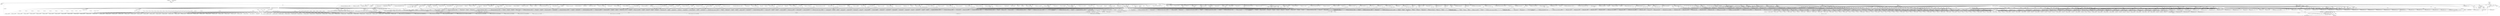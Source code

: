 digraph "0_qemu_30663fd26c0307e414622c7a8607fbc04f92ec14@pointer" {
"1007742" [label="(Call,gen_exception(s, EXCP0D_GPF, pc_start - s->cs_base))"];
"1000943" [label="(Call,CODE64(s))"];
"1000759" [label="(Call,REX_B(s))"];
"1000732" [label="(Call,CODE64(s))"];
"1000798" [label="(Call,CODE64(s))"];
"1000565" [label="(MethodParameterIn,DisasContext *s)"];
"1007745" [label="(Call,pc_start - s->cs_base)"];
"1000641" [label="(Call,s->pc - pc_start)"];
"1000589" [label="(Call,s->pc = pc_start)"];
"1000566" [label="(MethodParameterIn,target_ulong pc_start)"];
"1000656" [label="(Call,s->pc++)"];
"1000651" [label="(Call,cpu_ldub_code(env, s->pc))"];
"1000564" [label="(MethodParameterIn,CPUX86State *env)"];
"1002099" [label="(Call,gen_op_ld_v(s, ot, cpu_T0, cpu_A0))"];
"1005899" [label="(Call,pc_start - s->cs_base)"];
"1001700" [label="(Call,set_cc_op(s, CC_OP_MULW))"];
"1005943" [label="(Call,gen_jmp(s, s->pc - s->cs_base))"];
"1008654" [label="(Call,gen_eob(s))"];
"1000646" [label="(Literal,14)"];
"1005572" [label="(Call,pc_start - s->cs_base)"];
"1010555" [label="(Call,REX_B(s))"];
"1003180" [label="(Call,REX_B(s))"];
"1008432" [label="(Call,gen_svm_check_intercept(s, pc_start, SVM_EXIT_TR_WRITE))"];
"1003099" [label="(Call,CODE64(s))"];
"1007564" [label="(Call,pc_start - s->cs_base)"];
"1006064" [label="(Call,gen_bnd_jmp(s))"];
"1005624" [label="(Call,gen_repz_ins(s, ot, pc_start - s->cs_base, s->pc - s->cs_base))"];
"1011836" [label="(Return,return s->pc;)"];
"1003365" [label="(Call,cpu_ldub_code(env, s->pc++))"];
"1007413" [label="(Call,CODE64(s))"];
"1009558" [label="(Call,gen_update_cc_op(s))"];
"1010590" [label="(Call,gen_lea_modrm(env, s, modrm))"];
"1011826" [label="(Call,gen_illegal_opcode(s))"];
"1005632" [label="(Call,s->pc - s->cs_base)"];
"1011665" [label="(Call,cpu_ldub_code(env, s->pc++))"];
"1010812" [label="(Call,REX_B(s))"];
"1002805" [label="(Call,cpu_ldub_code(env, s->pc++))"];
"1005313" [label="(Call,gen_update_cc_op(s))"];
"1010862" [label="(Call,pc_start - s->cs_base)"];
"1010132" [label="(Call,REX_B(s))"];
"1002264" [label="(Call,gen_eob(s))"];
"1007741" [label="(Block,)"];
"1007702" [label="(Call,pc_start - s->cs_base)"];
"1009632" [label="(Call,CODE64(s))"];
"1005521" [label="(Call,s->pc - s->cs_base)"];
"1007403" [label="(Call,gen_update_cc_op(s))"];
"1009669" [label="(Call,REX_B(s))"];
"1003149" [label="(Call,cpu_ldub_code(env, s->pc++))"];
"1003107" [label="(Call,CODE64(s))"];
"1006833" [label="(Call,gen_compute_eflags(s))"];
"1007790" [label="(Call,gen_lea_modrm(env, s, modrm))"];
"1002161" [label="(Call,s->pc - s->cs_base)"];
"1000649" [label="(Call,b = cpu_ldub_code(env, s->pc))"];
"1003421" [label="(Call,gen_lea_modrm(env, s, modrm))"];
"1007761" [label="(Call,cpu_ldub_code(env, s->pc++))"];
"1002187" [label="(Call,gen_add_A0_im(s, 1 << ot))"];
"1007502" [label="(Call,REX_B(s))"];
"1006556" [label="(Call,gen_svm_check_intercept(s, pc_start, SVM_EXIT_PUSHF))"];
"1005158" [label="(Call,gen_update_cc_op(s))"];
"1003299" [label="(Call,s->pc - s->cs_base)"];
"1003240" [label="(Call,gen_leave(s))"];
"1003635" [label="(Call,s->pc++)"];
"1006180" [label="(Call,gen_exception(s, EXCP0D_GPF, pc_start - s->cs_base))"];
"1002685" [label="(Call,s->pc++)"];
"1006013" [label="(Call,gen_jmp(s, s->pc - s->cs_base))"];
"1009740" [label="(Call,cpu_ldub_code(env, s->pc++))"];
"1004278" [label="(Call,gen_shifti(s, op, ot, opreg, shift))"];
"1007746" [label="(Identifier,pc_start)"];
"1010791" [label="(Call,pc_start - s->cs_base)"];
"1003480" [label="(Call,gen_ldst_modrm(env, s, modrm, ot, OR_TMP0, 0))"];
"1000872" [label="(Call,cpu_ldub_code(env, s->pc++))"];
"1003452" [label="(Call,REX_B(s))"];
"1007742" [label="(Call,gen_exception(s, EXCP0D_GPF, pc_start - s->cs_base))"];
"1008951" [label="(Call,pc_start - s->cs_base)"];
"1005754" [label="(Call,pc_start - s->cs_base)"];
"1011840" [label="(MethodReturn,static target_ulong)"];
"1007107" [label="(Call,gen_op_ld_v(s, ot, cpu_T0, cpu_A0))"];
"1008878" [label="(Call,pc_start - s->cs_base)"];
"1007547" [label="(Call,gen_exception(s, EXCP07_PREX, pc_start - s->cs_base))"];
"1007390" [label="(Call,gen_update_cc_op(s))"];
"1009054" [label="(Call,pc_start - s->cs_base)"];
"1000731" [label="(ControlStructure,if (CODE64(s)))"];
"1008647" [label="(Call,s->pc - s->cs_base)"];
"1006132" [label="(Call,gen_stack_update(s, val + (2 << dflag)))"];
"1005744" [label="(Call,s->pc++)"];
"1001889" [label="(Call,set_cc_op(s, CC_OP_MULL))"];
"1009517" [label="(Call,gen_exception(s, EXCP0D_GPF, pc_start - s->cs_base))"];
"1011026" [label="(Call,gen_exception(s, EXCP0D_GPF, pc_start - s->cs_base))"];
"1003248" [label="(Call,CODE64(s))"];
"1007678" [label="(Call,gen_exception(s, EXCP0D_GPF, pc_start - s->cs_base))"];
"1007763" [label="(Call,s->pc++)"];
"1008810" [label="(Call,pc_start - s->cs_base)"];
"1005513" [label="(Call,gen_repz_scas(s, ot, pc_start - s->cs_base, s->pc - s->cs_base, 0))"];
"1003399" [label="(Call,s->pc++)"];
"1006386" [label="(Call,insn_get(env, s, ot))"];
"1005440" [label="(Call,gen_stos(s, ot))"];
"1005627" [label="(Call,pc_start - s->cs_base)"];
"1003465" [label="(Call,cpu_ldub_code(env, s->pc++))"];
"1000656" [label="(Call,s->pc++)"];
"1001234" [label="(Call,gen_op(s, op, ot, OR_EAX))"];
"1006609" [label="(Call,pc_start - s->cs_base)"];
"1006414" [label="(Call,s->pc - s->cs_base)"];
"1011821" [label="(Return,return s->pc;)"];
"1005569" [label="(Call,gen_repz_cmps(s, ot, pc_start - s->cs_base, s->pc - s->cs_base, 0))"];
"1011108" [label="(Call,s->pc++)"];
"1006752" [label="(Call,s->pc - s->cs_base)"];
"1003495" [label="(Call,cpu_ldub_code(env, s->pc++))"];
"1005550" [label="(Call,pc_start - s->cs_base)"];
"1001148" [label="(Call,gen_op(s, op, ot, opreg))"];
"1002504" [label="(Call,cpu_ldub_code(env, s->pc++))"];
"1001627" [label="(Call,set_cc_op(s, CC_OP_SUBB + ot))"];
"1006765" [label="(Call,CODE64(s))"];
"1011713" [label="(Call,gen_eob(s))"];
"1003467" [label="(Call,s->pc++)"];
"1008111" [label="(Call,CODE64(s))"];
"1006429" [label="(Call,gen_jmp(s, tval))"];
"1006096" [label="(Call,pc_start - s->cs_base)"];
"1006038" [label="(Call,gen_pop_T0(s))"];
"1000798" [label="(Call,CODE64(s))"];
"1009834" [label="(Call,gen_op_st_v(s, ot, t0, a0))"];
"1005426" [label="(Call,pc_start - s->cs_base)"];
"1006804" [label="(Call,CODE64(s))"];
"1001032" [label="(Call,s->pc++)"];
"1003316" [label="(Call,gen_eob_inhibit_irq(s, true))"];
"1006825" [label="(Call,gen_compute_eflags(s))"];
"1005603" [label="(Call,gen_check_io(s, ot, pc_start - s->cs_base, \n                     SVM_IOIO_TYPE_MASK | svm_is_rep(prefixes) | 4))"];
"1003228" [label="(Call,cpu_ldub_code(env, s->pc++))"];
"1002362" [label="(Call,set_cc_op(s, CC_OP_LOGICB + ot))"];
"1011050" [label="(Call,gen_eob(s))"];
"1005798" [label="(Call,gen_jmp(s, s->pc - s->cs_base))"];
"1009889" [label="(Call,cpu_ldub_code(env, s->pc++))"];
"1010007" [label="(Call,s->pc++)"];
"1011070" [label="(Call,s->pc++)"];
"1000790" [label="(Call,cpu_ldub_code(env, s->pc))"];
"1004119" [label="(Call,s->pc++)"];
"1007025" [label="(Call,gen_lea_modrm_0(env, s, modrm))"];
"1006242" [label="(Call,insn_get(env, s, MO_16))"];
"1003110" [label="(Call,gen_popa(s))"];
"1001030" [label="(Call,cpu_ldub_code(env, s->pc++))"];
"1006369" [label="(Call,gen_jmp(s, tval))"];
"1008999" [label="(Call,pc_start - s->cs_base)"];
"1003171" [label="(Call,gen_pop_update(s, ot))"];
"1000566" [label="(MethodParameterIn,target_ulong pc_start)"];
"1000640" [label="(Call,s->pc - pc_start > 14)"];
"1007625" [label="(Call,CODE64(s))"];
"1005180" [label="(Call,gen_update_cc_op(s))"];
"1009641" [label="(Call,cpu_ldub_code(env, s->pc++))"];
"1003061" [label="(Call,set_cc_op(s, CC_OP_EFLAGS))"];
"1005678" [label="(Call,pc_start - s->cs_base)"];
"1000641" [label="(Call,s->pc - pc_start)"];
"1006057" [label="(Call,gen_pop_T0(s))"];
"1000564" [label="(MethodParameterIn,CPUX86State *env)"];
"1006164" [label="(Call,set_cc_op(s, CC_OP_EFLAGS))"];
"1006748" [label="(Call,set_cc_op(s, CC_OP_EFLAGS))"];
"1005945" [label="(Call,s->pc - s->cs_base)"];
"1001196" [label="(Call,gen_op_ld_v(s, ot, cpu_T1, cpu_A0))"];
"1010595" [label="(Call,CODE64(s))"];
"1004183" [label="(Call,gen_eob(s))"];
"1006571" [label="(Call,gen_exception(s, EXCP0D_GPF, pc_start - s->cs_base))"];
"1003135" [label="(Call,insn_get(env, s, MO_8))"];
"1010370" [label="(Call,s->pc++)"];
"1003497" [label="(Call,s->pc++)"];
"1003287" [label="(Call,gen_movl_seg_T0(s, reg))"];
"1008056" [label="(Call,s->pc - s->cs_base)"];
"1002506" [label="(Call,s->pc++)"];
"1006148" [label="(Call,gen_svm_check_intercept(s, pc_start, SVM_EXIT_IRET))"];
"1008572" [label="(Call,pc_start - s->cs_base)"];
"1004272" [label="(Call,cpu_ldub_code(env, s->pc++))"];
"1008869" [label="(Call,pc_start - s->cs_base)"];
"1004353" [label="(Call,REX_B(s))"];
"1010314" [label="(Call,CODE64(s))"];
"1008156" [label="(Call,s->pc - pc_start)"];
"1003661" [label="(Call,REX_B(s))"];
"1007514" [label="(Call,pc_start - s->cs_base)"];
"1003439" [label="(Call,gen_op_st_v(s, ot, cpu_T0, cpu_A0))"];
"1002957" [label="(Call,set_cc_op(s, CC_OP_SUBB + ot))"];
"1006281" [label="(Call,gen_bnd_jmp(s))"];
"1007650" [label="(Call,gen_debug(s, pc_start - s->cs_base))"];
"1011106" [label="(Call,cpu_ldub_code(env, s->pc++))"];
"1004257" [label="(Call,gen_shift(s, op, ot, opreg, OR_ECX))"];
"1005817" [label="(Call,cpu_ldub_code(env, s->pc++))"];
"1007446" [label="(Call,s->pc++)"];
"1008683" [label="(Call,gen_eob(s))"];
"1007511" [label="(Call,gen_update_cc_op(s))"];
"1007433" [label="(Call,set_cc_op(s, CC_OP_EFLAGS))"];
"1008235" [label="(Call,pc_start - s->cs_base)"];
"1006378" [label="(Call,CODE64(s))"];
"1006215" [label="(Call,set_cc_op(s, CC_OP_EFLAGS))"];
"1005458" [label="(Call,gen_repz_lods(s, ot, pc_start - s->cs_base, s->pc - s->cs_base))"];
"1009990" [label="(Call,gen_nop_modrm(env, s, modrm))"];
"1005751" [label="(Call,gen_check_io(s, ot, pc_start - s->cs_base,\n                     SVM_IOIO_TYPE_MASK | svm_is_rep(prefixes)))"];
"1008203" [label="(Call,gen_update_cc_op(s))"];
"1009847" [label="(Call,gen_compute_eflags(s))"];
"1010915" [label="(Call,gen_exception(s, EXCP0D_GPF, pc_start - s->cs_base))"];
"1002389" [label="(Call,set_cc_op(s, CC_OP_LOGICB + ot))"];
"1006051" [label="(Call,gen_eob(s))"];
"1000758" [label="(Call,REX_B(s) = (b & 0x1) << 3)"];
"1010425" [label="(Call,gen_lea_modrm_0(env, s, modrm))"];
"1005466" [label="(Call,s->pc - s->cs_base)"];
"1008173" [label="(Call,gen_exception(s, EXCP0D_GPF, pc_start - s->cs_base))"];
"1007273" [label="(Call,gen_ldst_modrm(env, s, modrm, ot, OR_TMP0, 0))"];
"1006337" [label="(Call,insn_get(env, s, MO_16))"];
"1008197" [label="(Call,gen_eob_worker(s, false, true))"];
"1010094" [label="(Call,gen_bndck(env, s, modrm, TCG_COND_GTU, notu))"];
"1008425" [label="(Call,pc_start - s->cs_base)"];
"1007981" [label="(Call,gen_eob(s))"];
"1010517" [label="(Call,gen_bndck(env, s, modrm, TCG_COND_GTU, cpu_bndu[reg]))"];
"1001844" [label="(Call,set_cc_op(s, CC_OP_MULW))"];
"1011701" [label="(Call,gen_update_cc_op(s))"];
"1001328" [label="(Call,insn_get(env, s, ot))"];
"1004144" [label="(Call,gen_lea_modrm(env, s, modrm))"];
"1000653" [label="(Call,s->pc)"];
"1008259" [label="(Call,s->pc++)"];
"1006367" [label="(Call,gen_bnd_jmp(s))"];
"1004392" [label="(Call,cpu_ldub_code(env, s->pc++))"];
"1003427" [label="(Call,insn_get(env, s, ot))"];
"1007400" [label="(Call,CODE64(s))"];
"1003285" [label="(Call,gen_pop_T0(s))"];
"1002807" [label="(Call,s->pc++)"];
"1006208" [label="(Call,s->pc - s->cs_base)"];
"1002010" [label="(Call,REX_B(s))"];
"1009774" [label="(Call,gen_op_ld_v(s, ot, t0, cpu_A0))"];
"1010653" [label="(Call,gen_lea_modrm_0(env, s, modrm))"];
"1010734" [label="(Call,CODE64(s))"];
"1006111" [label="(Call,gen_stack_A0(s))"];
"1006120" [label="(Call,gen_add_A0_im(s, 1 << dflag))"];
"1008225" [label="(Call,pc_start - s->cs_base)"];
"1008376" [label="(Call,gen_svm_check_intercept(s, pc_start, SVM_EXIT_TR_READ))"];
"1003346" [label="(Call,s->pc - s->cs_base)"];
"1001227" [label="(Call,insn_get(env, s, ot))"];
"1008351" [label="(Call,gen_ldst_modrm(env, s, modrm, MO_16, OR_TMP0, 0))"];
"1005299" [label="(Call,set_cc_op(s, CC_OP_EFLAGS))"];
"1010882" [label="(Call,s->pc - s->cs_base)"];
"1003721" [label="(Call,gen_lea_modrm(env, s, modrm))"];
"1006278" [label="(Call,gen_push_v(s, cpu_T0))"];
"1009096" [label="(Call,pc_start - s->cs_base)"];
"1003826" [label="(Call,insn_get(env, s, s->aflag))"];
"1003888" [label="(Call,gen_op_ld_v(s, MO_8, cpu_T0, cpu_A0))"];
"1005587" [label="(Call,gen_cmps(s, ot))"];
"1007455" [label="(Call,gen_exception(s, EXCP00_DIVZ, pc_start - s->cs_base))"];
"1007628" [label="(Call,gen_update_cc_op(s))"];
"1007407" [label="(Call,set_cc_op(s, CC_OP_EFLAGS))"];
"1003740" [label="(Call,s->pc++)"];
"1011036" [label="(Call,gen_svm_check_intercept(s, pc_start, SVM_EXIT_WRITE_CR0))"];
"1003102" [label="(Call,gen_pusha(s))"];
"1006218" [label="(Call,gen_eob(s))"];
"1004163" [label="(Call,gen_movl_seg_T0(s, op))"];
"1007607" [label="(Call,gen_interrupt(s, val, pc_start - s->cs_base, s->pc - s->cs_base))"];
"1004202" [label="(Call,s->pc++)"];
"1002125" [label="(Call,gen_inc(s, ot, opreg, 1))"];
"1011769" [label="(Call,gen_ldst_modrm(env, s, modrm, ot, OR_TMP0, 0))"];
"1003255" [label="(Call,gen_push_v(s, cpu_T0))"];
"1006618" [label="(Call,gen_pop_T0(s))"];
"1007420" [label="(Call,set_cc_op(s, CC_OP_EFLAGS))"];
"1002668" [label="(Call,set_cc_op(s, CC_OP_MULB + ot))"];
"1011068" [label="(Call,cpu_ldub_code(env, s->pc++))"];
"1009960" [label="(Call,s->pc++)"];
"1003836" [label="(Call,gen_add_A0_ds_seg(s))"];
"1003321" [label="(Call,gen_eob(s))"];
"1002974" [label="(Call,s->pc++)"];
"1001991" [label="(Call,cpu_ldub_code(env, s->pc++))"];
"1008957" [label="(Call,gen_update_cc_op(s))"];
"1009105" [label="(Call,pc_start - s->cs_base)"];
"1005723" [label="(Call,gen_jmp(s, s->pc - s->cs_base))"];
"1011683" [label="(Call,gen_nop_modrm(env, s, modrm))"];
"1001663" [label="(Call,set_cc_op(s, CC_OP_MULB))"];
"1008006" [label="(Call,pc_start - s->cs_base)"];
"1010929" [label="(Call,s->pc++)"];
"1010233" [label="(Call,gen_lea_modrm_0(env, s, modrm))"];
"1007743" [label="(Identifier,s)"];
"1008093" [label="(Call,gen_exception(s, EXCP0D_GPF, pc_start - s->cs_base))"];
"1008068" [label="(Call,pc_start - s->cs_base)"];
"1003550" [label="(Call,gen_eob_inhibit_irq(s, true))"];
"1006591" [label="(Call,gen_svm_check_intercept(s, pc_start, SVM_EXIT_POPF))"];
"1004059" [label="(Call,gen_lea_modrm(env, s, modrm))"];
"1008145" [label="(Call,gen_update_cc_op(s))"];
"1003330" [label="(Call,gen_movl_seg_T0(s, (b >> 3) & 7))"];
"1003990" [label="(Call,REX_B(s))"];
"1008096" [label="(Call,pc_start - s->cs_base)"];
"1002553" [label="(Call,insn_get(env, s, ot))"];
"1005702" [label="(Call,s->pc - s->cs_base)"];
"1000972" [label="(Identifier,s)"];
"1007646" [label="(Call,gen_svm_check_intercept(s, pc_start, SVM_EXIT_ICEBP))"];
"1008484" [label="(Call,set_cc_op(s, CC_OP_EFLAGS))"];
"1005606" [label="(Call,pc_start - s->cs_base)"];
"1003367" [label="(Call,s->pc++)"];
"1006983" [label="(Call,cpu_ldub_code(env, s->pc++))"];
"1009180" [label="(Call,pc_start - s->cs_base)"];
"1001218" [label="(Call,gen_op(s, op, ot, reg))"];
"1010768" [label="(Call,cpu_ldub_code(env, s->pc++))"];
"1009135" [label="(Call,gen_update_cc_op(s))"];
"1009770" [label="(Call,gen_lea_modrm(env, s, modrm))"];
"1008834" [label="(Call,s->pc - s->cs_base)"];
"1006248" [label="(Call,s->pc - s->cs_base)"];
"1006408" [label="(Call,insn_get(env, s, MO_8))"];
"1009742" [label="(Call,s->pc++)"];
"1008469" [label="(Call,gen_update_cc_op(s))"];
"1008996" [label="(Call,gen_exception(s, EXCP0D_GPF, pc_start - s->cs_base))"];
"1009051" [label="(Call,gen_exception(s, EXCP0D_GPF, pc_start - s->cs_base))"];
"1002767" [label="(Call,gen_op_ld_v(s, ot, cpu_T1, cpu_A0))"];
"1007394" [label="(Call,set_cc_op(s, CC_OP_EFLAGS))"];
"1007699" [label="(Call,gen_exception(s, EXCP0D_GPF, pc_start - s->cs_base))"];
"1008161" [label="(Call,gen_eob_worker(s, false, true))"];
"1002273" [label="(Call,gen_add_A0_im(s, 1 << ot))"];
"1004336" [label="(Call,s->pc++)"];
"1006269" [label="(Call,CODE64(s))"];
"1005929" [label="(Call,gen_bpt_io(s, cpu_tmp2_i32, ot))"];
"1005531" [label="(Call,gen_scas(s, ot))"];
"1005577" [label="(Call,s->pc - s->cs_base)"];
"1007744" [label="(Identifier,EXCP0D_GPF)"];
"1009093" [label="(Call,gen_exception(s, EXCP0D_GPF, pc_start - s->cs_base))"];
"1000645" [label="(Identifier,pc_start)"];
"1003275" [label="(Call,CODE64(s))"];
"1008232" [label="(Call,gen_update_cc_op(s))"];
"1008436" [label="(Call,gen_ldst_modrm(env, s, modrm, MO_16, OR_TMP0, 0))"];
"1009949" [label="(Call,set_cc_op(s, CC_OP_EFLAGS))"];
"1007631" [label="(Call,pc_start - s->cs_base)"];
"1001338" [label="(Call,insn_get(env, s, MO_8))"];
"1007458" [label="(Call,pc_start - s->cs_base)"];
"1001409" [label="(Call,REX_B(s))"];
"1004250" [label="(Call,REX_B(s))"];
"1011667" [label="(Call,s->pc++)"];
"1008620" [label="(Call,s->pc - pc_start)"];
"1005860" [label="(Call,gen_bpt_io(s, cpu_tmp2_i32, ot))"];
"1005166" [label="(Call,set_cc_op(s, CC_OP_EFLAGS))"];
"1005491" [label="(Call,gen_repz_scas(s, ot, pc_start - s->cs_base, s->pc - s->cs_base, 1))"];
"1001739" [label="(Call,set_cc_op(s, CC_OP_MULL))"];
"1007334" [label="(Call,set_cc_op(s, CC_OP_BMILGB + ot))"];
"1002786" [label="(Call,set_cc_op(s, CC_OP_ADDB + ot))"];
"1011043" [label="(Call,s->pc - s->cs_base)"];
"1007747" [label="(Call,s->cs_base)"];
"1008948" [label="(Call,gen_exception(s, EXCP0D_GPF, pc_start - s->cs_base))"];
"1001192" [label="(Call,gen_lea_modrm(env, s, modrm))"];
"1000943" [label="(Call,CODE64(s))"];
"1005555" [label="(Call,s->pc - s->cs_base)"];
"1003769" [label="(Call,gen_lea_modrm_0(env, s, modrm))"];
"1002972" [label="(Call,cpu_ldub_code(env, s->pc++))"];
"1009643" [label="(Call,s->pc++)"];
"1002902" [label="(Call,gen_op_ld_v(s, ot, oldv, cpu_A0))"];
"1000661" [label="(Identifier,b)"];
"1005494" [label="(Call,pc_start - s->cs_base)"];
"1009996" [label="(Call,gen_nop_modrm(env, s, modrm))"];
"1001475" [label="(Call,set_cc_op(s, CC_OP_LOGICB + ot))"];
"1003886" [label="(Call,gen_add_A0_ds_seg(s))"];
"1010802" [label="(Call,s->pc++)"];
"1002720" [label="(Call,REX_B(s))"];
"1011000" [label="(Call,gen_svm_check_intercept(s, pc_start, SVM_EXIT_READ_DR0 + reg))"];
"1002335" [label="(Call,cpu_ldub_code(env, s->pc++))"];
"1003778" [label="(Call,gen_lea_v_seg(s, s->aflag, ea, -1, -1))"];
"1009005" [label="(Call,gen_update_cc_op(s))"];
"1003380" [label="(Call,gen_ldst_modrm(env, s, modrm, ot, reg, 1))"];
"1007889" [label="(Call,s->pc - s->cs_base)"];
"1007416" [label="(Call,gen_update_cc_op(s))"];
"1006778" [label="(Call,gen_compute_eflags(s))"];
"1009610" [label="(Call,gen_exception(s, EXCP0D_GPF, pc_start - s->cs_base))"];
"1006879" [label="(Call,s->pc++)"];
"1008337" [label="(Call,gen_exception(s, EXCP0D_GPF, pc_start - s->cs_base))"];
"1007639" [label="(Call,s->pc - pc_start)"];
"1000585" [label="(Call,s->pc_start = s->pc = pc_start)"];
"1002143" [label="(Call,gen_inc(s, ot, opreg, -1))"];
"1002178" [label="(Call,gen_eob(s))"];
"1010447" [label="(Call,CODE64(s))"];
"1005999" [label="(Call,gen_bpt_io(s, cpu_tmp2_i32, ot))"];
"1008609" [label="(Call,gen_update_cc_op(s))"];
"1008243" [label="(Call,s->pc - pc_start)"];
"1001157" [label="(Call,cpu_ldub_code(env, s->pc++))"];
"1002776" [label="(Call,gen_op_st_v(s, ot, cpu_T0, cpu_A0))"];
"1002337" [label="(Call,s->pc++)"];
"1008462" [label="(Call,gen_ldst_modrm(env, s, modrm, MO_16, OR_TMP0, 0))"];
"1001615" [label="(Call,gen_op_st_v(s, ot, cpu_T0, cpu_A0))"];
"1011812" [label="(Call,gen_sse(env, s, b, pc_start, rex_r))"];
"1003563" [label="(Call,s->pc++)"];
"1008257" [label="(Call,cpu_ldub_code(env, s->pc++))"];
"1007469" [label="(Call,set_cc_op(s, CC_OP_LOGICB))"];
"1002570" [label="(Call,insn_get(env, s, MO_8))"];
"1002683" [label="(Call,cpu_ldub_code(env, s->pc++))"];
"1004334" [label="(Call,cpu_ldub_code(env, s->pc++))"];
"1003290" [label="(Call,gen_pop_update(s, ot))"];
"1005188" [label="(Call,set_cc_op(s, CC_OP_EFLAGS))"];
"1000799" [label="(Identifier,s)"];
"1006196" [label="(Call,set_cc_op(s, CC_OP_EFLAGS))"];
"1000593" [label="(Identifier,pc_start)"];
"1001243" [label="(Call,CODE64(s))"];
"1010859" [label="(Call,gen_update_cc_op(s))"];
"1008003" [label="(Call,gen_update_cc_op(s))"];
"1005289" [label="(Call,gen_update_cc_op(s))"];
"1008918" [label="(Call,pc_start - s->cs_base)"];
"1002171" [label="(Call,gen_push_v(s, cpu_T1))"];
"1010167" [label="(Call,gen_lea_modrm(env, s, modrm))"];
"1008176" [label="(Call,pc_start - s->cs_base)"];
"1002278" [label="(Call,gen_op_ld_v(s, MO_16, cpu_T0, cpu_A0))"];
"1005423" [label="(Call,gen_repz_stos(s, ot, pc_start - s->cs_base, s->pc - s->cs_base))"];
"1004153" [label="(Call,gen_add_A0_im(s, 1 << ot))"];
"1007490" [label="(Call,set_cc_op(s, CC_OP_LOGICB))"];
"1007652" [label="(Call,pc_start - s->cs_base)"];
"1002319" [label="(Call,gen_push_v(s, cpu_T0))"];
"1003328" [label="(Call,gen_pop_T0(s))"];
"1003353" [label="(Call,gen_eob(s))"];
"1002938" [label="(Call,gen_op_st_v(s, ot, newv, cpu_A0))"];
"1003633" [label="(Call,cpu_ldub_code(env, s->pc++))"];
"1003337" [label="(Call,gen_pop_update(s, ot))"];
"1011740" [label="(Call,s->pc++)"];
"1008960" [label="(Call,pc_start - s->cs_base)"];
"1006327" [label="(Call,insn_get(env, s, MO_32))"];
"1004005" [label="(Call,cpu_ldub_code(env, s->pc++))"];
"1004200" [label="(Call,cpu_ldub_code(env, s->pc++))"];
"1005431" [label="(Call,s->pc - s->cs_base)"];
"1006586" [label="(Call,gen_push_v(s, cpu_T0))"];
"1008065" [label="(Call,gen_update_cc_op(s))"];
"1001993" [label="(Call,s->pc++)"];
"1007857" [label="(Call,CODE64(s))"];
"1000642" [label="(Call,s->pc)"];
"1003596" [label="(Call,gen_ldst_modrm(env, s, modrm, ot, OR_TMP0, 1))"];
"1010918" [label="(Call,pc_start - s->cs_base)"];
"1008222" [label="(Call,gen_exception(s, EXCP0D_GPF, pc_start - s->cs_base))"];
"1008841" [label="(Call,gen_eob(s))"];
"1007745" [label="(Call,pc_start - s->cs_base)"];
"1010055" [label="(Call,gen_bndck(env, s, modrm, TCG_COND_LTU, cpu_bndl[reg]))"];
"1005641" [label="(Call,gen_ins(s, ot))"];
"1006283" [label="(Call,gen_jmp(s, tval))"];
"1010282" [label="(Call,gen_lea_v_seg(s, s->aflag, cpu_A0, a.def_seg, s->override))"];
"1011704" [label="(Call,s->pc - s->cs_base)"];
"1001185" [label="(Call,REX_B(s))"];
"1009588" [label="(Call,gen_jmp(s, s->pc - s->cs_base))"];
"1008128" [label="(Call,pc_start - s->cs_base)"];
"1004007" [label="(Call,s->pc++)"];
"1003142" [label="(Call,gen_push_v(s, cpu_T0))"];
"1008915" [label="(Call,gen_update_cc_op(s))"];
"1000763" [label="(Identifier,b)"];
"1006759" [label="(Call,gen_eob(s))"];
"1008027" [label="(Call,pc_start - s->cs_base)"];
"1008625" [label="(Call,gen_eob(s))"];
"1011738" [label="(Call,cpu_ldub_code(env, s->pc++))"];
"1009904" [label="(Call,gen_ldst_modrm(env, s, modrm, MO_16, OR_TMP0, 0))"];
"1011689" [label="(Call,gen_svm_check_intercept(s, pc_start, SVM_EXIT_RSM))"];
"1006574" [label="(Call,pc_start - s->cs_base)"];
"1002075" [label="(Call,mo_pushpop(s, dflag))"];
"1007936" [label="(Call,gen_jcc1(s, (JCC_Z << 1) | (b ^ 1), l1))"];
"1008311" [label="(Call,gen_ldst_modrm(env, s, modrm, ot, OR_TMP0, 1))"];
"1003860" [label="(Call,gen_op_st_v(s, ot, cpu_T0, cpu_A0))"];
"1009914" [label="(Call,gen_update_cc_op(s))"];
"1008587" [label="(Call,gen_add_A0_ds_seg(s))"];
"1005461" [label="(Call,pc_start - s->cs_base)"];
"1010939" [label="(Call,REX_B(s))"];
"1011828" [label="(Return,return s->pc;)"];
"1001346" [label="(Call,gen_op(s, op, ot, opreg))"];
"1006813" [label="(Call,gen_compute_eflags(s))"];
"1006745" [label="(Call,gen_pop_update(s, ot))"];
"1005499" [label="(Call,s->pc - s->cs_base)"];
"1001077" [label="(Call,s->pc++)"];
"1006292" [label="(Call,CODE64(s))"];
"1008125" [label="(Call,gen_exception(s, EXCP0D_GPF, pc_start - s->cs_base))"];
"1005829" [label="(Call,pc_start - s->cs_base)"];
"1004148" [label="(Call,gen_op_ld_v(s, ot, cpu_T1, cpu_A0))"];
"1007750" [label="(ControlStructure,break;)"];
"1000657" [label="(Call,s->pc)"];
"1006392" [label="(Call,insn_get(env, s, MO_16))"];
"1008612" [label="(Call,pc_start - s->cs_base)"];
"1002262" [label="(Call,gen_bnd_jmp(s))"];
"1007681" [label="(Call,pc_start - s->cs_base)"];
"1005819" [label="(Call,s->pc++)"];
"1005475" [label="(Call,gen_lods(s, ot))"];
"1010927" [label="(Call,cpu_ldub_code(env, s->pc++))"];
"1003738" [label="(Call,cpu_ldub_code(env, s->pc++))"];
"1003267" [label="(Call,gen_push_v(s, cpu_T0))"];
"1005968" [label="(Call,pc_start - s->cs_base)"];
"1007387" [label="(Call,CODE64(s))"];
"1005742" [label="(Call,cpu_ldub_code(env, s->pc++))"];
"1010759" [label="(Call,gen_nop_modrm(env, s, modrm))"];
"1009698" [label="(Call,gen_op_ld_v(s, MO_32 | MO_SIGN, cpu_T0, cpu_A0))"];
"1007597" [label="(Call,gen_exception(s, EXCP0D_GPF, pc_start - s->cs_base))"];
"1007610" [label="(Call,pc_start - s->cs_base)"];
"1006125" [label="(Call,gen_op_ld_v(s, dflag, cpu_T0, cpu_A0))"];
"1007996" [label="(Call,pc_start - s->cs_base)"];
"1010368" [label="(Call,cpu_ldub_code(env, s->pc++))"];
"1005784" [label="(Call,gen_bpt_io(s, cpu_tmp2_i32, ot))"];
"1002220" [label="(Call,s->pc - s->cs_base)"];
"1010800" [label="(Call,cpu_ldub_code(env, s->pc++))"];
"1005653" [label="(Call,gen_jmp(s, s->pc - s->cs_base))"];
"1007561" [label="(Call,gen_interrupt(s, EXCP03_INT3, pc_start - s->cs_base, s->pc - s->cs_base))"];
"1010702" [label="(Call,gen_lea_v_seg(s, s->aflag, cpu_A0, a.def_seg, s->override))"];
"1006343" [label="(Call,s->pc - s->cs_base)"];
"1000565" [label="(MethodParameterIn,DisasContext *s)"];
"1007067" [label="(Call,gen_op_ld_v(s, ot, cpu_T0, cpu_A0))"];
"1001390" [label="(Call,cpu_ldub_code(env, s->pc++))"];
"1004038" [label="(Call,REX_B(s))"];
"1003845" [label="(Call,gen_op_ld_v(s, ot, cpu_T0, cpu_A0))"];
"1010996" [label="(Call,gen_eob(s))"];
"1007439" [label="(Call,CODE64(s))"];
"1006093" [label="(Call,gen_update_cc_op(s))"];
"1007197" [label="(Call,gen_op_st_v(s, ot, cpu_T0, cpu_A0))"];
"1003725" [label="(Call,gen_op_ld_v(s, s_ot, cpu_T0, cpu_A0))"];
"1007550" [label="(Call,pc_start - s->cs_base)"];
"1005405" [label="(Call,gen_movs(s, ot))"];
"1005896" [label="(Call,gen_check_io(s, ot, pc_start - s->cs_base,\n                     SVM_IOIO_TYPE_MASK | svm_is_rep(prefixes)))"];
"1006940" [label="(Call,cpu_ldub_code(env, s->pc++))"];
"1007344" [label="(Call,set_cc_op(s, CC_OP_LOGICB + ot))"];
"1006015" [label="(Call,s->pc - s->cs_base)"];
"1006903" [label="(Call,REX_B(s))"];
"1005516" [label="(Call,pc_start - s->cs_base)"];
"1007730" [label="(Call,s->pc - s->cs_base)"];
"1002268" [label="(Call,gen_op_ld_v(s, ot, cpu_T1, cpu_A0))"];
"1005711" [label="(Call,gen_outs(s, ot))"];
"1007883" [label="(Call,insn_get(env, s, MO_8))"];
"1011095" [label="(Call,gen_ldst_modrm(env, s, modrm, ot, reg, 1))"];
"1002083" [label="(Call,gen_lea_modrm(env, s, modrm))"];
"1006581" [label="(Call,gen_update_cc_op(s))"];
"1009060" [label="(Call,gen_update_cc_op(s))"];
"1005965" [label="(Call,gen_check_io(s, ot, pc_start - s->cs_base,\n                     svm_is_rep(prefixes)))"];
"1000736" [label="(Identifier,rex_w)"];
"1011789" [label="(Call,set_cc_op(s, CC_OP_POPCNT))"];
"1000651" [label="(Call,cpu_ldub_code(env, s->pc))"];
"1007753" [label="(Call,CODE64(s))"];
"1006072" [label="(Call,cpu_ldsw_code(env, s->pc))"];
"1000770" [label="(ControlStructure,break;)"];
"1001392" [label="(Call,s->pc++)"];
"1001110" [label="(Call,gen_lea_modrm(env, s, modrm))"];
"1009507" [label="(Call,CODE64(s))"];
"1007426" [label="(Call,CODE64(s))"];
"1006059" [label="(Call,gen_pop_update(s, ot))"];
"1002858" [label="(Call,gen_lea_modrm(env, s, modrm))"];
"1002176" [label="(Call,gen_bnd_jmp(s))"];
"1001467" [label="(Call,insn_get(env, s, ot))"];
"1001159" [label="(Call,s->pc++)"];
"1009694" [label="(Call,gen_lea_modrm(env, s, modrm))"];
"1003812" [label="(Call,cpu_ldq_code(env, s->pc))"];
"1003164" [label="(Call,gen_pop_T0(s))"];
"1008807" [label="(Call,gen_exception(s, EXCP0D_GPF, pc_start - s->cs_base))"];
"1002315" [label="(Call,gen_eob(s))"];
"1010774" [label="(Call,gen_nop_modrm(env, s, modrm))"];
"1009168" [label="(Call,gen_exception(s, EXCP0D_GPF, pc_start - s->cs_base))"];
"1000652" [label="(Identifier,env)"];
"1000944" [label="(Identifier,s)"];
"1008054" [label="(Call,gen_jmp(s, s->pc - s->cs_base))"];
"1003009" [label="(Call,gen_lea_modrm(env, s, modrm))"];
"1003207" [label="(Call,gen_pop_update(s, ot))"];
"1008347" [label="(Call,gen_svm_check_intercept(s, pc_start, SVM_EXIT_LDTR_WRITE))"];
"1009620" [label="(Call,gen_svm_check_intercept(s, pc_start, (b & 2) ? SVM_EXIT_INVD : SVM_EXIT_WBINVD))"];
"1006877" [label="(Call,cpu_ldub_code(env, s->pc++))"];
"1003517" [label="(Call,gen_ldst_modrm(env, s, modrm, MO_16, OR_TMP0, 0))"];
"1007860" [label="(Call,gen_compute_eflags_c(s, cpu_T0))"];
"1001307" [label="(Call,gen_lea_modrm(env, s, modrm))"];
"1000732" [label="(Call,CODE64(s))"];
"1006049" [label="(Call,gen_bnd_jmp(s))"];
"1009613" [label="(Call,pc_start - s->cs_base)"];
"1002377" [label="(Call,insn_get(env, s, ot))"];
"1006183" [label="(Call,pc_start - s->cs_base)"];
"1006066" [label="(Call,gen_eob(s))"];
"1010491" [label="(Call,gen_set_hflag(s, HF_MPX_IU_MASK))"];
"1002350" [label="(Call,gen_ldst_modrm(env, s, modrm, ot, OR_TMP0, 0))"];
"1007429" [label="(Call,gen_update_cc_op(s))"];
"1004408" [label="(Call,gen_shiftd_rm_T1(s, ot, opreg, op, cpu_regs[R_ECX]))"];
"1007444" [label="(Call,cpu_ldub_code(env, s->pc++))"];
"1010971" [label="(Call,gen_svm_check_intercept(s, pc_start, SVM_EXIT_WRITE_DR0 + reg))"];
"1009063" [label="(Call,pc_start - s->cs_base)"];
"1001450" [label="(Call,gen_op_ld_v(s, ot, cpu_T0, cpu_A0))"];
"1000590" [label="(Call,s->pc)"];
"1007737" [label="(Call,gen_eob_inhibit_irq(s, true))"];
"1005694" [label="(Call,gen_repz_outs(s, ot, pc_start - s->cs_base, s->pc - s->cs_base))"];
"1003151" [label="(Call,s->pc++)"];
"1008396" [label="(Call,gen_ldst_modrm(env, s, modrm, ot, OR_TMP0, 1))"];
"1002248" [label="(Call,gen_eob(s))"];
"1006232" [label="(Call,insn_get(env, s, MO_32))"];
"1001434" [label="(Call,gen_lea_modrm(env, s, modrm))"];
"1004398" [label="(Call,gen_shiftd_rm_T1(s, ot, opreg, op, imm))"];
"1008105" [label="(Call,gen_eob(s))"];
"1007258" [label="(Call,cpu_ldub_code(env, s->pc++))"];
"1003216" [label="(Call,cpu_lduw_code(env, s->pc))"];
"1002192" [label="(Call,gen_op_ld_v(s, MO_16, cpu_T0, cpu_A0))"];
"1005323" [label="(Call,set_cc_op(s, CC_OP_EFLAGS))"];
"1000942" [label="(ControlStructure,if (CODE64(s)))"];
"1007600" [label="(Call,pc_start - s->cs_base)"];
"1007011" [label="(Call,REX_B(s))"];
"1001922" [label="(Call,set_cc_op(s, CC_OP_MULQ))"];
"1001103" [label="(Call,REX_B(s))"];
"1000947" [label="(Identifier,dflag)"];
"1006040" [label="(Call,gen_stack_update(s, val + (1 << ot)))"];
"1010889" [label="(Call,gen_eob(s))"];
"1006606" [label="(Call,gen_exception(s, EXCP0D_GPF, pc_start - s->cs_base))"];
"1005391" [label="(Call,pc_start - s->cs_base)"];
"1000760" [label="(Identifier,s)"];
"1008024" [label="(Call,gen_update_cc_op(s))"];
"1007047" [label="(Call,gen_lea_v_seg(s, s->aflag, cpu_A0, a.def_seg, s->override))"];
"1003524" [label="(Call,gen_movl_seg_T0(s, reg))"];
"1010788" [label="(Call,gen_exception(s, EXCP0D_GPF, pc_start - s->cs_base))"];
"1006927" [label="(Call,gen_op_ld_v(s, ot, cpu_T0, cpu_A0))"];
"1006139" [label="(Call,gen_eob(s))"];
"1005874" [label="(Call,gen_jmp(s, s->pc - s->cs_base))"];
"1006361" [label="(Call,CODE64(s))"];
"1006113" [label="(Call,gen_op_ld_v(s, dflag, cpu_T0, cpu_A0))"];
"1001277" [label="(Call,REX_B(s))"];
"1008496" [label="(Call,s->pc++)"];
"1001803" [label="(Call,set_cc_op(s, CC_OP_MULB))"];
"1010005" [label="(Call,cpu_ldub_code(env, s->pc++))"];
"1002182" [label="(Call,gen_op_ld_v(s, ot, cpu_T1, cpu_A0))"];
"1010221" [label="(Call,gen_set_hflag(s, HF_MPX_IU_MASK))"];
"1008079" [label="(Call,CODE64(s))"];
"1009520" [label="(Call,pc_start - s->cs_base)"];
"1000797" [label="(Call,!CODE64(s))"];
"1010360" [label="(Call,gen_nop_modrm(env, s, modrm))"];
"1008569" [label="(Call,gen_update_cc_op(s))"];
"1000894" [label="(Call,cpu_ldub_code(env, s->pc++))"];
"1008194" [label="(Call,set_cc_op(s, CC_OP_EFLAGS))"];
"1008676" [label="(Call,s->pc - s->cs_base)"];
"1002030" [label="(Call,CODE64(s))"];
"1002539" [label="(Call,gen_ldst_modrm(env, s, modrm, ot, OR_TMP0, 0))"];
"1010172" [label="(Call,CODE64(s))"];
"1002898" [label="(Call,gen_lea_modrm(env, s, modrm))"];
"1000733" [label="(Identifier,s)"];
"1008340" [label="(Call,pc_start - s->cs_base)"];
"1006300" [label="(Call,insn_get(env, s, ot))"];
"1006841" [label="(Call,gen_compute_eflags(s))"];
"1009102" [label="(Call,gen_update_cc_op(s))"];
"1003561" [label="(Call,cpu_ldub_code(env, s->pc++))"];
"1008494" [label="(Call,cpu_ldub_code(env, s->pc++))"];
"1002740" [label="(Call,gen_lea_modrm(env, s, modrm))"];
"1004117" [label="(Call,cpu_ldub_code(env, s->pc++))"];
"1004158" [label="(Call,gen_op_ld_v(s, MO_16, cpu_T0, cpu_A0))"];
"1001075" [label="(Call,cpu_ldub_code(env, s->pc++))"];
"1002241" [label="(Call,s->pc - s->cs_base)"];
"1002302" [label="(Call,s->pc - s->cs_base)"];
"1000567" [label="(Block,)"];
"1007475" [label="(Call,CODE64(s))"];
"1001128" [label="(Call,set_cc_op(s, CC_OP_CLR))"];
"1005396" [label="(Call,s->pc - s->cs_base)"];
"1000896" [label="(Call,s->pc++)"];
"1003117" [label="(Call,mo_pushpop(s, dflag))"];
"1007482" [label="(Call,s->pc++)"];
"1001260" [label="(Call,s->pc++)"];
"1003234" [label="(Call,gen_enter(s, val, level))"];
"1003397" [label="(Call,cpu_ldub_code(env, s->pc++))"];
"1008422" [label="(Call,gen_exception(s, EXCP0D_GPF, pc_start - s->cs_base))"];
"1005547" [label="(Call,gen_repz_cmps(s, ot, pc_start - s->cs_base, s->pc - s->cs_base, 1))"];
"1005826" [label="(Call,gen_check_io(s, ot, pc_start - s->cs_base,\n                     svm_is_rep(prefixes)))"];
"1007522" [label="(Call,s->pc - pc_start)"];
"1000759" [label="(Call,REX_B(s))"];
"1008866" [label="(Call,gen_exception(s, EXCP0D_GPF, pc_start - s->cs_base))"];
"1008291" [label="(Call,gen_svm_check_intercept(s, pc_start, SVM_EXIT_LDTR_READ))"];
"1004369" [label="(Call,gen_lea_modrm(env, s, modrm))"];
"1006026" [label="(Call,cpu_ldsw_code(env, s->pc))"];
"1006306" [label="(Call,insn_get(env, s, MO_16))"];
"1003040" [label="(Call,gen_lea_modrm(env, s, modrm))"];
"1007580" [label="(Call,cpu_ldub_code(env, s->pc++))"];
"1011833" [label="(Call,gen_unknown_opcode(env, s))"];
"1003555" [label="(Call,gen_eob(s))"];
"1007240" [label="(Call,gen_compute_eflags(s))"];
"1008875" [label="(Call,gen_update_cc_op(s))"];
"1009891" [label="(Call,s->pc++)"];
"1005725" [label="(Call,s->pc - s->cs_base)"];
"1009590" [label="(Call,s->pc - s->cs_base)"];
"1010770" [label="(Call,s->pc++)"];
"1007260" [label="(Call,s->pc++)"];
"1009561" [label="(Call,pc_start - s->cs_base)"];
"1010480" [label="(Call,CODE64(s))"];
"1000589" [label="(Call,s->pc = pc_start)"];
"1002890" [label="(Call,REX_B(s))"];
"1009138" [label="(Call,pc_start - s->cs_base)"];
"1009171" [label="(Call,pc_start - s->cs_base)"];
"1008148" [label="(Call,pc_start - s->cs_base)"];
"1001518" [label="(Call,gen_op_st_v(s, ot, cpu_T0, cpu_A0))"];
"1009008" [label="(Call,pc_start - s->cs_base)"];
"1011029" [label="(Call,pc_start - s->cs_base)"];
"1001765" [label="(Call,set_cc_op(s, CC_OP_MULQ))"];
"1005655" [label="(Call,s->pc - s->cs_base)"];
"1009177" [label="(Call,gen_update_cc_op(s))"];
"1009958" [label="(Call,cpu_ldub_code(env, s->pc++))"];
"1005388" [label="(Call,gen_repz_movs(s, ot, pc_start - s->cs_base, s->pc - s->cs_base))"];
"1007582" [label="(Call,s->pc++)"];
"1005697" [label="(Call,pc_start - s->cs_base)"];
"1007993" [label="(Call,gen_exception(s, EXCP0D_GPF, pc_start - s->cs_base))"];
"1008892" [label="(Call,s->pc - pc_start)"];
"1010951" [label="(Call,CODE64(s))"];
"1010824" [label="(Call,CODE64(s))"];
"1010357" [label="(Call,gen_set_hflag(s, HF_MPX_IU_MASK))"];
"1001258" [label="(Call,cpu_ldub_code(env, s->pc++))"];
"1007480" [label="(Call,cpu_ldub_code(env, s->pc++))"];
"1008206" [label="(Call,pc_start - s->cs_base)"];
"1006985" [label="(Call,s->pc++)"];
"1005675" [label="(Call,gen_check_io(s, ot, pc_start - s->cs_base,\n                     svm_is_rep(prefixes) | 4))"];
"1004235" [label="(Call,gen_lea_modrm(env, s, modrm))"];
"1007569" [label="(Call,s->pc - s->cs_base)"];
"1000844" [label="(Call,cpu_ldub_code(env, s->pc++))"];
"1006915" [label="(Call,gen_lea_modrm(env, s, modrm))"];
"1008141" [label="(Call,gen_eob(s))"];
"1003126" [label="(Call,insn_get(env, s, ot))"];
"1003195" [label="(Call,gen_ldst_modrm(env, s, modrm, ot, OR_TMP0, 1))"];
"1007742" -> "1007741"  [label="AST: "];
"1007742" -> "1007745"  [label="CFG: "];
"1007743" -> "1007742"  [label="AST: "];
"1007744" -> "1007742"  [label="AST: "];
"1007745" -> "1007742"  [label="AST: "];
"1007750" -> "1007742"  [label="CFG: "];
"1007742" -> "1011840"  [label="DDG: pc_start - s->cs_base"];
"1007742" -> "1011840"  [label="DDG: EXCP0D_GPF"];
"1007742" -> "1011840"  [label="DDG: gen_exception(s, EXCP0D_GPF, pc_start - s->cs_base)"];
"1007742" -> "1011840"  [label="DDG: s"];
"1000943" -> "1007742"  [label="DDG: s"];
"1000565" -> "1007742"  [label="DDG: s"];
"1007745" -> "1007742"  [label="DDG: pc_start"];
"1007745" -> "1007742"  [label="DDG: s->cs_base"];
"1000943" -> "1000942"  [label="AST: "];
"1000943" -> "1000944"  [label="CFG: "];
"1000944" -> "1000943"  [label="AST: "];
"1000947" -> "1000943"  [label="CFG: "];
"1000972" -> "1000943"  [label="CFG: "];
"1000943" -> "1011840"  [label="DDG: CODE64(s)"];
"1000943" -> "1011840"  [label="DDG: s"];
"1000759" -> "1000943"  [label="DDG: s"];
"1000798" -> "1000943"  [label="DDG: s"];
"1000732" -> "1000943"  [label="DDG: s"];
"1000565" -> "1000943"  [label="DDG: s"];
"1000943" -> "1001103"  [label="DDG: s"];
"1000943" -> "1001185"  [label="DDG: s"];
"1000943" -> "1001227"  [label="DDG: s"];
"1000943" -> "1001243"  [label="DDG: s"];
"1000943" -> "1001277"  [label="DDG: s"];
"1000943" -> "1001328"  [label="DDG: s"];
"1000943" -> "1001338"  [label="DDG: s"];
"1000943" -> "1001409"  [label="DDG: s"];
"1000943" -> "1001467"  [label="DDG: s"];
"1000943" -> "1001518"  [label="DDG: s"];
"1000943" -> "1001615"  [label="DDG: s"];
"1000943" -> "1001627"  [label="DDG: s"];
"1000943" -> "1001663"  [label="DDG: s"];
"1000943" -> "1001700"  [label="DDG: s"];
"1000943" -> "1001739"  [label="DDG: s"];
"1000943" -> "1001765"  [label="DDG: s"];
"1000943" -> "1001803"  [label="DDG: s"];
"1000943" -> "1001844"  [label="DDG: s"];
"1000943" -> "1001889"  [label="DDG: s"];
"1000943" -> "1001922"  [label="DDG: s"];
"1000943" -> "1002010"  [label="DDG: s"];
"1000943" -> "1002125"  [label="DDG: s"];
"1000943" -> "1002143"  [label="DDG: s"];
"1000943" -> "1002171"  [label="DDG: s"];
"1000943" -> "1002182"  [label="DDG: s"];
"1000943" -> "1002262"  [label="DDG: s"];
"1000943" -> "1002268"  [label="DDG: s"];
"1000943" -> "1002319"  [label="DDG: s"];
"1000943" -> "1002350"  [label="DDG: s"];
"1000943" -> "1002377"  [label="DDG: s"];
"1000943" -> "1002539"  [label="DDG: s"];
"1000943" -> "1002668"  [label="DDG: s"];
"1000943" -> "1002720"  [label="DDG: s"];
"1000943" -> "1002740"  [label="DDG: s"];
"1000943" -> "1002858"  [label="DDG: s"];
"1000943" -> "1002890"  [label="DDG: s"];
"1000943" -> "1002898"  [label="DDG: s"];
"1000943" -> "1003009"  [label="DDG: s"];
"1000943" -> "1003040"  [label="DDG: s"];
"1000943" -> "1003099"  [label="DDG: s"];
"1000943" -> "1003107"  [label="DDG: s"];
"1000943" -> "1003117"  [label="DDG: s"];
"1000943" -> "1003164"  [label="DDG: s"];
"1000943" -> "1003234"  [label="DDG: s"];
"1000943" -> "1003240"  [label="DDG: s"];
"1000943" -> "1003248"  [label="DDG: s"];
"1000943" -> "1003267"  [label="DDG: s"];
"1000943" -> "1003275"  [label="DDG: s"];
"1000943" -> "1003328"  [label="DDG: s"];
"1000943" -> "1003380"  [label="DDG: s"];
"1000943" -> "1003421"  [label="DDG: s"];
"1000943" -> "1003427"  [label="DDG: s"];
"1000943" -> "1003480"  [label="DDG: s"];
"1000943" -> "1003517"  [label="DDG: s"];
"1000943" -> "1003596"  [label="DDG: s"];
"1000943" -> "1003661"  [label="DDG: s"];
"1000943" -> "1003769"  [label="DDG: s"];
"1000943" -> "1003826"  [label="DDG: s"];
"1000943" -> "1003836"  [label="DDG: s"];
"1000943" -> "1003886"  [label="DDG: s"];
"1000943" -> "1004038"  [label="DDG: s"];
"1000943" -> "1004059"  [label="DDG: s"];
"1000943" -> "1004144"  [label="DDG: s"];
"1000943" -> "1004235"  [label="DDG: s"];
"1000943" -> "1004250"  [label="DDG: s"];
"1000943" -> "1004353"  [label="DDG: s"];
"1000943" -> "1005158"  [label="DDG: s"];
"1000943" -> "1005180"  [label="DDG: s"];
"1000943" -> "1005289"  [label="DDG: s"];
"1000943" -> "1005313"  [label="DDG: s"];
"1000943" -> "1005388"  [label="DDG: s"];
"1000943" -> "1005405"  [label="DDG: s"];
"1000943" -> "1005423"  [label="DDG: s"];
"1000943" -> "1005440"  [label="DDG: s"];
"1000943" -> "1005458"  [label="DDG: s"];
"1000943" -> "1005475"  [label="DDG: s"];
"1000943" -> "1005491"  [label="DDG: s"];
"1000943" -> "1005513"  [label="DDG: s"];
"1000943" -> "1005531"  [label="DDG: s"];
"1000943" -> "1005547"  [label="DDG: s"];
"1000943" -> "1005569"  [label="DDG: s"];
"1000943" -> "1005587"  [label="DDG: s"];
"1000943" -> "1005603"  [label="DDG: s"];
"1000943" -> "1005675"  [label="DDG: s"];
"1000943" -> "1005751"  [label="DDG: s"];
"1000943" -> "1005826"  [label="DDG: s"];
"1000943" -> "1005896"  [label="DDG: s"];
"1000943" -> "1005965"  [label="DDG: s"];
"1000943" -> "1006038"  [label="DDG: s"];
"1000943" -> "1006057"  [label="DDG: s"];
"1000943" -> "1006093"  [label="DDG: s"];
"1000943" -> "1006111"  [label="DDG: s"];
"1000943" -> "1006148"  [label="DDG: s"];
"1000943" -> "1006232"  [label="DDG: s"];
"1000943" -> "1006242"  [label="DDG: s"];
"1000943" -> "1006292"  [label="DDG: s"];
"1000943" -> "1006327"  [label="DDG: s"];
"1000943" -> "1006337"  [label="DDG: s"];
"1000943" -> "1006378"  [label="DDG: s"];
"1000943" -> "1006408"  [label="DDG: s"];
"1000943" -> "1006556"  [label="DDG: s"];
"1000943" -> "1006591"  [label="DDG: s"];
"1000943" -> "1006765"  [label="DDG: s"];
"1000943" -> "1006804"  [label="DDG: s"];
"1000943" -> "1006825"  [label="DDG: s"];
"1000943" -> "1006833"  [label="DDG: s"];
"1000943" -> "1006841"  [label="DDG: s"];
"1000943" -> "1006903"  [label="DDG: s"];
"1000943" -> "1007011"  [label="DDG: s"];
"1000943" -> "1007107"  [label="DDG: s"];
"1000943" -> "1007197"  [label="DDG: s"];
"1000943" -> "1007240"  [label="DDG: s"];
"1000943" -> "1007273"  [label="DDG: s"];
"1000943" -> "1007387"  [label="DDG: s"];
"1000943" -> "1007400"  [label="DDG: s"];
"1000943" -> "1007413"  [label="DDG: s"];
"1000943" -> "1007426"  [label="DDG: s"];
"1000943" -> "1007439"  [label="DDG: s"];
"1000943" -> "1007475"  [label="DDG: s"];
"1000943" -> "1007502"  [label="DDG: s"];
"1000943" -> "1007547"  [label="DDG: s"];
"1000943" -> "1007561"  [label="DDG: s"];
"1000943" -> "1007597"  [label="DDG: s"];
"1000943" -> "1007607"  [label="DDG: s"];
"1000943" -> "1007625"  [label="DDG: s"];
"1000943" -> "1007646"  [label="DDG: s"];
"1000943" -> "1007678"  [label="DDG: s"];
"1000943" -> "1007699"  [label="DDG: s"];
"1000943" -> "1007737"  [label="DDG: s"];
"1000943" -> "1007753"  [label="DDG: s"];
"1000943" -> "1007857"  [label="DDG: s"];
"1000943" -> "1007883"  [label="DDG: s"];
"1000943" -> "1007936"  [label="DDG: s"];
"1000943" -> "1007981"  [label="DDG: s"];
"1000943" -> "1007993"  [label="DDG: s"];
"1000943" -> "1008003"  [label="DDG: s"];
"1000943" -> "1008024"  [label="DDG: s"];
"1000943" -> "1008065"  [label="DDG: s"];
"1000943" -> "1008079"  [label="DDG: s"];
"1000943" -> "1008111"  [label="DDG: s"];
"1000943" -> "1008145"  [label="DDG: s"];
"1000943" -> "1008173"  [label="DDG: s"];
"1000943" -> "1008194"  [label="DDG: s"];
"1000943" -> "1008197"  [label="DDG: s"];
"1000943" -> "1008203"  [label="DDG: s"];
"1000943" -> "1008222"  [label="DDG: s"];
"1000943" -> "1008232"  [label="DDG: s"];
"1000943" -> "1008291"  [label="DDG: s"];
"1000943" -> "1008337"  [label="DDG: s"];
"1000943" -> "1008347"  [label="DDG: s"];
"1000943" -> "1008376"  [label="DDG: s"];
"1000943" -> "1008422"  [label="DDG: s"];
"1000943" -> "1008432"  [label="DDG: s"];
"1000943" -> "1008462"  [label="DDG: s"];
"1000943" -> "1008569"  [label="DDG: s"];
"1000943" -> "1008609"  [label="DDG: s"];
"1000943" -> "1008654"  [label="DDG: s"];
"1000943" -> "1008683"  [label="DDG: s"];
"1000943" -> "1008807"  [label="DDG: s"];
"1000943" -> "1008841"  [label="DDG: s"];
"1000943" -> "1008866"  [label="DDG: s"];
"1000943" -> "1008875"  [label="DDG: s"];
"1000943" -> "1008915"  [label="DDG: s"];
"1000943" -> "1008948"  [label="DDG: s"];
"1000943" -> "1008957"  [label="DDG: s"];
"1000943" -> "1008996"  [label="DDG: s"];
"1000943" -> "1009005"  [label="DDG: s"];
"1000943" -> "1009051"  [label="DDG: s"];
"1000943" -> "1009060"  [label="DDG: s"];
"1000943" -> "1009093"  [label="DDG: s"];
"1000943" -> "1009102"  [label="DDG: s"];
"1000943" -> "1009135"  [label="DDG: s"];
"1000943" -> "1009168"  [label="DDG: s"];
"1000943" -> "1009177"  [label="DDG: s"];
"1000943" -> "1009507"  [label="DDG: s"];
"1000943" -> "1009558"  [label="DDG: s"];
"1000943" -> "1009610"  [label="DDG: s"];
"1000943" -> "1009620"  [label="DDG: s"];
"1000943" -> "1009632"  [label="DDG: s"];
"1000943" -> "1009904"  [label="DDG: s"];
"1000943" -> "1009990"  [label="DDG: s"];
"1000943" -> "1009996"  [label="DDG: s"];
"1000943" -> "1010055"  [label="DDG: s"];
"1000943" -> "1010094"  [label="DDG: s"];
"1000943" -> "1010132"  [label="DDG: s"];
"1000943" -> "1010167"  [label="DDG: s"];
"1000943" -> "1010233"  [label="DDG: s"];
"1000943" -> "1010360"  [label="DDG: s"];
"1000943" -> "1010425"  [label="DDG: s"];
"1000943" -> "1010517"  [label="DDG: s"];
"1000943" -> "1010555"  [label="DDG: s"];
"1000943" -> "1010590"  [label="DDG: s"];
"1000943" -> "1010653"  [label="DDG: s"];
"1000943" -> "1010759"  [label="DDG: s"];
"1000943" -> "1010774"  [label="DDG: s"];
"1000943" -> "1010788"  [label="DDG: s"];
"1000943" -> "1010812"  [label="DDG: s"];
"1000943" -> "1010859"  [label="DDG: s"];
"1000943" -> "1010915"  [label="DDG: s"];
"1000943" -> "1010939"  [label="DDG: s"];
"1000943" -> "1011026"  [label="DDG: s"];
"1000943" -> "1011036"  [label="DDG: s"];
"1000943" -> "1011095"  [label="DDG: s"];
"1000943" -> "1011683"  [label="DDG: s"];
"1000943" -> "1011689"  [label="DDG: s"];
"1000943" -> "1011769"  [label="DDG: s"];
"1000943" -> "1011812"  [label="DDG: s"];
"1000943" -> "1011826"  [label="DDG: s"];
"1000943" -> "1011833"  [label="DDG: s"];
"1000759" -> "1000758"  [label="AST: "];
"1000759" -> "1000760"  [label="CFG: "];
"1000760" -> "1000759"  [label="AST: "];
"1000763" -> "1000759"  [label="CFG: "];
"1000732" -> "1000759"  [label="DDG: s"];
"1000759" -> "1000798"  [label="DDG: s"];
"1000759" -> "1011826"  [label="DDG: s"];
"1000759" -> "1011833"  [label="DDG: s"];
"1000732" -> "1000731"  [label="AST: "];
"1000732" -> "1000733"  [label="CFG: "];
"1000733" -> "1000732"  [label="AST: "];
"1000736" -> "1000732"  [label="CFG: "];
"1000770" -> "1000732"  [label="CFG: "];
"1000732" -> "1011840"  [label="DDG: CODE64(s)"];
"1000798" -> "1000797"  [label="AST: "];
"1000798" -> "1000799"  [label="CFG: "];
"1000799" -> "1000798"  [label="AST: "];
"1000797" -> "1000798"  [label="CFG: "];
"1000798" -> "1000797"  [label="DDG: s"];
"1000565" -> "1000798"  [label="DDG: s"];
"1000798" -> "1011826"  [label="DDG: s"];
"1000798" -> "1011833"  [label="DDG: s"];
"1000565" -> "1000563"  [label="AST: "];
"1000565" -> "1011840"  [label="DDG: s"];
"1000565" -> "1001103"  [label="DDG: s"];
"1000565" -> "1001110"  [label="DDG: s"];
"1000565" -> "1001128"  [label="DDG: s"];
"1000565" -> "1001148"  [label="DDG: s"];
"1000565" -> "1001185"  [label="DDG: s"];
"1000565" -> "1001192"  [label="DDG: s"];
"1000565" -> "1001196"  [label="DDG: s"];
"1000565" -> "1001218"  [label="DDG: s"];
"1000565" -> "1001227"  [label="DDG: s"];
"1000565" -> "1001234"  [label="DDG: s"];
"1000565" -> "1001243"  [label="DDG: s"];
"1000565" -> "1001277"  [label="DDG: s"];
"1000565" -> "1001307"  [label="DDG: s"];
"1000565" -> "1001328"  [label="DDG: s"];
"1000565" -> "1001338"  [label="DDG: s"];
"1000565" -> "1001346"  [label="DDG: s"];
"1000565" -> "1001409"  [label="DDG: s"];
"1000565" -> "1001434"  [label="DDG: s"];
"1000565" -> "1001450"  [label="DDG: s"];
"1000565" -> "1001467"  [label="DDG: s"];
"1000565" -> "1001475"  [label="DDG: s"];
"1000565" -> "1001518"  [label="DDG: s"];
"1000565" -> "1001615"  [label="DDG: s"];
"1000565" -> "1001627"  [label="DDG: s"];
"1000565" -> "1001663"  [label="DDG: s"];
"1000565" -> "1001700"  [label="DDG: s"];
"1000565" -> "1001739"  [label="DDG: s"];
"1000565" -> "1001765"  [label="DDG: s"];
"1000565" -> "1001803"  [label="DDG: s"];
"1000565" -> "1001844"  [label="DDG: s"];
"1000565" -> "1001889"  [label="DDG: s"];
"1000565" -> "1001922"  [label="DDG: s"];
"1000565" -> "1002010"  [label="DDG: s"];
"1000565" -> "1002030"  [label="DDG: s"];
"1000565" -> "1002075"  [label="DDG: s"];
"1000565" -> "1002083"  [label="DDG: s"];
"1000565" -> "1002099"  [label="DDG: s"];
"1000565" -> "1002125"  [label="DDG: s"];
"1000565" -> "1002143"  [label="DDG: s"];
"1000565" -> "1002171"  [label="DDG: s"];
"1000565" -> "1002176"  [label="DDG: s"];
"1000565" -> "1002178"  [label="DDG: s"];
"1000565" -> "1002182"  [label="DDG: s"];
"1000565" -> "1002187"  [label="DDG: s"];
"1000565" -> "1002192"  [label="DDG: s"];
"1000565" -> "1002248"  [label="DDG: s"];
"1000565" -> "1002262"  [label="DDG: s"];
"1000565" -> "1002264"  [label="DDG: s"];
"1000565" -> "1002268"  [label="DDG: s"];
"1000565" -> "1002273"  [label="DDG: s"];
"1000565" -> "1002278"  [label="DDG: s"];
"1000565" -> "1002315"  [label="DDG: s"];
"1000565" -> "1002319"  [label="DDG: s"];
"1000565" -> "1002350"  [label="DDG: s"];
"1000565" -> "1002362"  [label="DDG: s"];
"1000565" -> "1002377"  [label="DDG: s"];
"1000565" -> "1002389"  [label="DDG: s"];
"1000565" -> "1002539"  [label="DDG: s"];
"1000565" -> "1002553"  [label="DDG: s"];
"1000565" -> "1002570"  [label="DDG: s"];
"1000565" -> "1002668"  [label="DDG: s"];
"1000565" -> "1002720"  [label="DDG: s"];
"1000565" -> "1002740"  [label="DDG: s"];
"1000565" -> "1002767"  [label="DDG: s"];
"1000565" -> "1002776"  [label="DDG: s"];
"1000565" -> "1002786"  [label="DDG: s"];
"1000565" -> "1002858"  [label="DDG: s"];
"1000565" -> "1002890"  [label="DDG: s"];
"1000565" -> "1002898"  [label="DDG: s"];
"1000565" -> "1002902"  [label="DDG: s"];
"1000565" -> "1002938"  [label="DDG: s"];
"1000565" -> "1002957"  [label="DDG: s"];
"1000565" -> "1003009"  [label="DDG: s"];
"1000565" -> "1003040"  [label="DDG: s"];
"1000565" -> "1003061"  [label="DDG: s"];
"1000565" -> "1003099"  [label="DDG: s"];
"1000565" -> "1003102"  [label="DDG: s"];
"1000565" -> "1003107"  [label="DDG: s"];
"1000565" -> "1003110"  [label="DDG: s"];
"1000565" -> "1003117"  [label="DDG: s"];
"1000565" -> "1003126"  [label="DDG: s"];
"1000565" -> "1003135"  [label="DDG: s"];
"1000565" -> "1003142"  [label="DDG: s"];
"1000565" -> "1003164"  [label="DDG: s"];
"1000565" -> "1003171"  [label="DDG: s"];
"1000565" -> "1003180"  [label="DDG: s"];
"1000565" -> "1003195"  [label="DDG: s"];
"1000565" -> "1003207"  [label="DDG: s"];
"1000565" -> "1003234"  [label="DDG: s"];
"1000565" -> "1003240"  [label="DDG: s"];
"1000565" -> "1003248"  [label="DDG: s"];
"1000565" -> "1003255"  [label="DDG: s"];
"1000565" -> "1003267"  [label="DDG: s"];
"1000565" -> "1003275"  [label="DDG: s"];
"1000565" -> "1003285"  [label="DDG: s"];
"1000565" -> "1003287"  [label="DDG: s"];
"1000565" -> "1003290"  [label="DDG: s"];
"1000565" -> "1003316"  [label="DDG: s"];
"1000565" -> "1003321"  [label="DDG: s"];
"1000565" -> "1003328"  [label="DDG: s"];
"1000565" -> "1003330"  [label="DDG: s"];
"1000565" -> "1003337"  [label="DDG: s"];
"1000565" -> "1003353"  [label="DDG: s"];
"1000565" -> "1003380"  [label="DDG: s"];
"1000565" -> "1003421"  [label="DDG: s"];
"1000565" -> "1003427"  [label="DDG: s"];
"1000565" -> "1003439"  [label="DDG: s"];
"1000565" -> "1003452"  [label="DDG: s"];
"1000565" -> "1003480"  [label="DDG: s"];
"1000565" -> "1003517"  [label="DDG: s"];
"1000565" -> "1003524"  [label="DDG: s"];
"1000565" -> "1003550"  [label="DDG: s"];
"1000565" -> "1003555"  [label="DDG: s"];
"1000565" -> "1003596"  [label="DDG: s"];
"1000565" -> "1003661"  [label="DDG: s"];
"1000565" -> "1003721"  [label="DDG: s"];
"1000565" -> "1003725"  [label="DDG: s"];
"1000565" -> "1003769"  [label="DDG: s"];
"1000565" -> "1003778"  [label="DDG: s"];
"1000565" -> "1003826"  [label="DDG: s"];
"1000565" -> "1003836"  [label="DDG: s"];
"1000565" -> "1003845"  [label="DDG: s"];
"1000565" -> "1003860"  [label="DDG: s"];
"1000565" -> "1003886"  [label="DDG: s"];
"1000565" -> "1003888"  [label="DDG: s"];
"1000565" -> "1003990"  [label="DDG: s"];
"1000565" -> "1004038"  [label="DDG: s"];
"1000565" -> "1004059"  [label="DDG: s"];
"1000565" -> "1004144"  [label="DDG: s"];
"1000565" -> "1004148"  [label="DDG: s"];
"1000565" -> "1004153"  [label="DDG: s"];
"1000565" -> "1004158"  [label="DDG: s"];
"1000565" -> "1004163"  [label="DDG: s"];
"1000565" -> "1004183"  [label="DDG: s"];
"1000565" -> "1004235"  [label="DDG: s"];
"1000565" -> "1004250"  [label="DDG: s"];
"1000565" -> "1004257"  [label="DDG: s"];
"1000565" -> "1004278"  [label="DDG: s"];
"1000565" -> "1004353"  [label="DDG: s"];
"1000565" -> "1004369"  [label="DDG: s"];
"1000565" -> "1004398"  [label="DDG: s"];
"1000565" -> "1004408"  [label="DDG: s"];
"1000565" -> "1005158"  [label="DDG: s"];
"1000565" -> "1005166"  [label="DDG: s"];
"1000565" -> "1005180"  [label="DDG: s"];
"1000565" -> "1005188"  [label="DDG: s"];
"1000565" -> "1005289"  [label="DDG: s"];
"1000565" -> "1005299"  [label="DDG: s"];
"1000565" -> "1005313"  [label="DDG: s"];
"1000565" -> "1005323"  [label="DDG: s"];
"1000565" -> "1005388"  [label="DDG: s"];
"1000565" -> "1005405"  [label="DDG: s"];
"1000565" -> "1005423"  [label="DDG: s"];
"1000565" -> "1005440"  [label="DDG: s"];
"1000565" -> "1005458"  [label="DDG: s"];
"1000565" -> "1005475"  [label="DDG: s"];
"1000565" -> "1005491"  [label="DDG: s"];
"1000565" -> "1005513"  [label="DDG: s"];
"1000565" -> "1005531"  [label="DDG: s"];
"1000565" -> "1005547"  [label="DDG: s"];
"1000565" -> "1005569"  [label="DDG: s"];
"1000565" -> "1005587"  [label="DDG: s"];
"1000565" -> "1005603"  [label="DDG: s"];
"1000565" -> "1005624"  [label="DDG: s"];
"1000565" -> "1005641"  [label="DDG: s"];
"1000565" -> "1005653"  [label="DDG: s"];
"1000565" -> "1005675"  [label="DDG: s"];
"1000565" -> "1005694"  [label="DDG: s"];
"1000565" -> "1005711"  [label="DDG: s"];
"1000565" -> "1005723"  [label="DDG: s"];
"1000565" -> "1005751"  [label="DDG: s"];
"1000565" -> "1005784"  [label="DDG: s"];
"1000565" -> "1005798"  [label="DDG: s"];
"1000565" -> "1005826"  [label="DDG: s"];
"1000565" -> "1005860"  [label="DDG: s"];
"1000565" -> "1005874"  [label="DDG: s"];
"1000565" -> "1005896"  [label="DDG: s"];
"1000565" -> "1005929"  [label="DDG: s"];
"1000565" -> "1005943"  [label="DDG: s"];
"1000565" -> "1005965"  [label="DDG: s"];
"1000565" -> "1005999"  [label="DDG: s"];
"1000565" -> "1006013"  [label="DDG: s"];
"1000565" -> "1006038"  [label="DDG: s"];
"1000565" -> "1006040"  [label="DDG: s"];
"1000565" -> "1006049"  [label="DDG: s"];
"1000565" -> "1006051"  [label="DDG: s"];
"1000565" -> "1006057"  [label="DDG: s"];
"1000565" -> "1006059"  [label="DDG: s"];
"1000565" -> "1006064"  [label="DDG: s"];
"1000565" -> "1006066"  [label="DDG: s"];
"1000565" -> "1006093"  [label="DDG: s"];
"1000565" -> "1006111"  [label="DDG: s"];
"1000565" -> "1006113"  [label="DDG: s"];
"1000565" -> "1006120"  [label="DDG: s"];
"1000565" -> "1006125"  [label="DDG: s"];
"1000565" -> "1006132"  [label="DDG: s"];
"1000565" -> "1006139"  [label="DDG: s"];
"1000565" -> "1006148"  [label="DDG: s"];
"1000565" -> "1006164"  [label="DDG: s"];
"1000565" -> "1006180"  [label="DDG: s"];
"1000565" -> "1006196"  [label="DDG: s"];
"1000565" -> "1006215"  [label="DDG: s"];
"1000565" -> "1006218"  [label="DDG: s"];
"1000565" -> "1006232"  [label="DDG: s"];
"1000565" -> "1006242"  [label="DDG: s"];
"1000565" -> "1006269"  [label="DDG: s"];
"1000565" -> "1006278"  [label="DDG: s"];
"1000565" -> "1006281"  [label="DDG: s"];
"1000565" -> "1006283"  [label="DDG: s"];
"1000565" -> "1006292"  [label="DDG: s"];
"1000565" -> "1006300"  [label="DDG: s"];
"1000565" -> "1006306"  [label="DDG: s"];
"1000565" -> "1006327"  [label="DDG: s"];
"1000565" -> "1006337"  [label="DDG: s"];
"1000565" -> "1006361"  [label="DDG: s"];
"1000565" -> "1006367"  [label="DDG: s"];
"1000565" -> "1006369"  [label="DDG: s"];
"1000565" -> "1006378"  [label="DDG: s"];
"1000565" -> "1006386"  [label="DDG: s"];
"1000565" -> "1006392"  [label="DDG: s"];
"1000565" -> "1006408"  [label="DDG: s"];
"1000565" -> "1006429"  [label="DDG: s"];
"1000565" -> "1006556"  [label="DDG: s"];
"1000565" -> "1006571"  [label="DDG: s"];
"1000565" -> "1006581"  [label="DDG: s"];
"1000565" -> "1006586"  [label="DDG: s"];
"1000565" -> "1006591"  [label="DDG: s"];
"1000565" -> "1006606"  [label="DDG: s"];
"1000565" -> "1006618"  [label="DDG: s"];
"1000565" -> "1006745"  [label="DDG: s"];
"1000565" -> "1006748"  [label="DDG: s"];
"1000565" -> "1006759"  [label="DDG: s"];
"1000565" -> "1006765"  [label="DDG: s"];
"1000565" -> "1006778"  [label="DDG: s"];
"1000565" -> "1006804"  [label="DDG: s"];
"1000565" -> "1006813"  [label="DDG: s"];
"1000565" -> "1006825"  [label="DDG: s"];
"1000565" -> "1006833"  [label="DDG: s"];
"1000565" -> "1006841"  [label="DDG: s"];
"1000565" -> "1006903"  [label="DDG: s"];
"1000565" -> "1006915"  [label="DDG: s"];
"1000565" -> "1006927"  [label="DDG: s"];
"1000565" -> "1007011"  [label="DDG: s"];
"1000565" -> "1007025"  [label="DDG: s"];
"1000565" -> "1007047"  [label="DDG: s"];
"1000565" -> "1007067"  [label="DDG: s"];
"1000565" -> "1007107"  [label="DDG: s"];
"1000565" -> "1007197"  [label="DDG: s"];
"1000565" -> "1007240"  [label="DDG: s"];
"1000565" -> "1007273"  [label="DDG: s"];
"1000565" -> "1007334"  [label="DDG: s"];
"1000565" -> "1007344"  [label="DDG: s"];
"1000565" -> "1007387"  [label="DDG: s"];
"1000565" -> "1007390"  [label="DDG: s"];
"1000565" -> "1007394"  [label="DDG: s"];
"1000565" -> "1007400"  [label="DDG: s"];
"1000565" -> "1007403"  [label="DDG: s"];
"1000565" -> "1007407"  [label="DDG: s"];
"1000565" -> "1007413"  [label="DDG: s"];
"1000565" -> "1007416"  [label="DDG: s"];
"1000565" -> "1007420"  [label="DDG: s"];
"1000565" -> "1007426"  [label="DDG: s"];
"1000565" -> "1007429"  [label="DDG: s"];
"1000565" -> "1007433"  [label="DDG: s"];
"1000565" -> "1007439"  [label="DDG: s"];
"1000565" -> "1007455"  [label="DDG: s"];
"1000565" -> "1007469"  [label="DDG: s"];
"1000565" -> "1007475"  [label="DDG: s"];
"1000565" -> "1007490"  [label="DDG: s"];
"1000565" -> "1007502"  [label="DDG: s"];
"1000565" -> "1007511"  [label="DDG: s"];
"1000565" -> "1007547"  [label="DDG: s"];
"1000565" -> "1007561"  [label="DDG: s"];
"1000565" -> "1007597"  [label="DDG: s"];
"1000565" -> "1007607"  [label="DDG: s"];
"1000565" -> "1007625"  [label="DDG: s"];
"1000565" -> "1007628"  [label="DDG: s"];
"1000565" -> "1007646"  [label="DDG: s"];
"1000565" -> "1007650"  [label="DDG: s"];
"1000565" -> "1007678"  [label="DDG: s"];
"1000565" -> "1007699"  [label="DDG: s"];
"1000565" -> "1007737"  [label="DDG: s"];
"1000565" -> "1007753"  [label="DDG: s"];
"1000565" -> "1007790"  [label="DDG: s"];
"1000565" -> "1007857"  [label="DDG: s"];
"1000565" -> "1007860"  [label="DDG: s"];
"1000565" -> "1007883"  [label="DDG: s"];
"1000565" -> "1007936"  [label="DDG: s"];
"1000565" -> "1007981"  [label="DDG: s"];
"1000565" -> "1007993"  [label="DDG: s"];
"1000565" -> "1008003"  [label="DDG: s"];
"1000565" -> "1008024"  [label="DDG: s"];
"1000565" -> "1008054"  [label="DDG: s"];
"1000565" -> "1008065"  [label="DDG: s"];
"1000565" -> "1008079"  [label="DDG: s"];
"1000565" -> "1008093"  [label="DDG: s"];
"1000565" -> "1008105"  [label="DDG: s"];
"1000565" -> "1008111"  [label="DDG: s"];
"1000565" -> "1008125"  [label="DDG: s"];
"1000565" -> "1008141"  [label="DDG: s"];
"1000565" -> "1008145"  [label="DDG: s"];
"1000565" -> "1008161"  [label="DDG: s"];
"1000565" -> "1008173"  [label="DDG: s"];
"1000565" -> "1008194"  [label="DDG: s"];
"1000565" -> "1008197"  [label="DDG: s"];
"1000565" -> "1008203"  [label="DDG: s"];
"1000565" -> "1008222"  [label="DDG: s"];
"1000565" -> "1008232"  [label="DDG: s"];
"1000565" -> "1008291"  [label="DDG: s"];
"1000565" -> "1008311"  [label="DDG: s"];
"1000565" -> "1008337"  [label="DDG: s"];
"1000565" -> "1008347"  [label="DDG: s"];
"1000565" -> "1008351"  [label="DDG: s"];
"1000565" -> "1008376"  [label="DDG: s"];
"1000565" -> "1008396"  [label="DDG: s"];
"1000565" -> "1008422"  [label="DDG: s"];
"1000565" -> "1008432"  [label="DDG: s"];
"1000565" -> "1008436"  [label="DDG: s"];
"1000565" -> "1008462"  [label="DDG: s"];
"1000565" -> "1008469"  [label="DDG: s"];
"1000565" -> "1008484"  [label="DDG: s"];
"1000565" -> "1008569"  [label="DDG: s"];
"1000565" -> "1008587"  [label="DDG: s"];
"1000565" -> "1008609"  [label="DDG: s"];
"1000565" -> "1008625"  [label="DDG: s"];
"1000565" -> "1008654"  [label="DDG: s"];
"1000565" -> "1008683"  [label="DDG: s"];
"1000565" -> "1008807"  [label="DDG: s"];
"1000565" -> "1008841"  [label="DDG: s"];
"1000565" -> "1008866"  [label="DDG: s"];
"1000565" -> "1008875"  [label="DDG: s"];
"1000565" -> "1008915"  [label="DDG: s"];
"1000565" -> "1008948"  [label="DDG: s"];
"1000565" -> "1008957"  [label="DDG: s"];
"1000565" -> "1008996"  [label="DDG: s"];
"1000565" -> "1009005"  [label="DDG: s"];
"1000565" -> "1009051"  [label="DDG: s"];
"1000565" -> "1009060"  [label="DDG: s"];
"1000565" -> "1009093"  [label="DDG: s"];
"1000565" -> "1009102"  [label="DDG: s"];
"1000565" -> "1009135"  [label="DDG: s"];
"1000565" -> "1009168"  [label="DDG: s"];
"1000565" -> "1009177"  [label="DDG: s"];
"1000565" -> "1009507"  [label="DDG: s"];
"1000565" -> "1009517"  [label="DDG: s"];
"1000565" -> "1009558"  [label="DDG: s"];
"1000565" -> "1009588"  [label="DDG: s"];
"1000565" -> "1009610"  [label="DDG: s"];
"1000565" -> "1009620"  [label="DDG: s"];
"1000565" -> "1009632"  [label="DDG: s"];
"1000565" -> "1009669"  [label="DDG: s"];
"1000565" -> "1009694"  [label="DDG: s"];
"1000565" -> "1009698"  [label="DDG: s"];
"1000565" -> "1009770"  [label="DDG: s"];
"1000565" -> "1009774"  [label="DDG: s"];
"1000565" -> "1009834"  [label="DDG: s"];
"1000565" -> "1009847"  [label="DDG: s"];
"1000565" -> "1009904"  [label="DDG: s"];
"1000565" -> "1009914"  [label="DDG: s"];
"1000565" -> "1009949"  [label="DDG: s"];
"1000565" -> "1009990"  [label="DDG: s"];
"1000565" -> "1009996"  [label="DDG: s"];
"1000565" -> "1010055"  [label="DDG: s"];
"1000565" -> "1010094"  [label="DDG: s"];
"1000565" -> "1010132"  [label="DDG: s"];
"1000565" -> "1010167"  [label="DDG: s"];
"1000565" -> "1010172"  [label="DDG: s"];
"1000565" -> "1010221"  [label="DDG: s"];
"1000565" -> "1010233"  [label="DDG: s"];
"1000565" -> "1010282"  [label="DDG: s"];
"1000565" -> "1010314"  [label="DDG: s"];
"1000565" -> "1010357"  [label="DDG: s"];
"1000565" -> "1010360"  [label="DDG: s"];
"1000565" -> "1010425"  [label="DDG: s"];
"1000565" -> "1010447"  [label="DDG: s"];
"1000565" -> "1010480"  [label="DDG: s"];
"1000565" -> "1010491"  [label="DDG: s"];
"1000565" -> "1010517"  [label="DDG: s"];
"1000565" -> "1010555"  [label="DDG: s"];
"1000565" -> "1010590"  [label="DDG: s"];
"1000565" -> "1010595"  [label="DDG: s"];
"1000565" -> "1010653"  [label="DDG: s"];
"1000565" -> "1010702"  [label="DDG: s"];
"1000565" -> "1010734"  [label="DDG: s"];
"1000565" -> "1010759"  [label="DDG: s"];
"1000565" -> "1010774"  [label="DDG: s"];
"1000565" -> "1010788"  [label="DDG: s"];
"1000565" -> "1010812"  [label="DDG: s"];
"1000565" -> "1010824"  [label="DDG: s"];
"1000565" -> "1010859"  [label="DDG: s"];
"1000565" -> "1010889"  [label="DDG: s"];
"1000565" -> "1010915"  [label="DDG: s"];
"1000565" -> "1010939"  [label="DDG: s"];
"1000565" -> "1010951"  [label="DDG: s"];
"1000565" -> "1010971"  [label="DDG: s"];
"1000565" -> "1010996"  [label="DDG: s"];
"1000565" -> "1011000"  [label="DDG: s"];
"1000565" -> "1011026"  [label="DDG: s"];
"1000565" -> "1011036"  [label="DDG: s"];
"1000565" -> "1011050"  [label="DDG: s"];
"1000565" -> "1011095"  [label="DDG: s"];
"1000565" -> "1011683"  [label="DDG: s"];
"1000565" -> "1011689"  [label="DDG: s"];
"1000565" -> "1011701"  [label="DDG: s"];
"1000565" -> "1011713"  [label="DDG: s"];
"1000565" -> "1011769"  [label="DDG: s"];
"1000565" -> "1011789"  [label="DDG: s"];
"1000565" -> "1011812"  [label="DDG: s"];
"1000565" -> "1011826"  [label="DDG: s"];
"1000565" -> "1011833"  [label="DDG: s"];
"1007745" -> "1007747"  [label="CFG: "];
"1007746" -> "1007745"  [label="AST: "];
"1007747" -> "1007745"  [label="AST: "];
"1007745" -> "1011840"  [label="DDG: pc_start"];
"1007745" -> "1011840"  [label="DDG: s->cs_base"];
"1000641" -> "1007745"  [label="DDG: pc_start"];
"1000566" -> "1007745"  [label="DDG: pc_start"];
"1000641" -> "1000640"  [label="AST: "];
"1000641" -> "1000645"  [label="CFG: "];
"1000642" -> "1000641"  [label="AST: "];
"1000645" -> "1000641"  [label="AST: "];
"1000646" -> "1000641"  [label="CFG: "];
"1000641" -> "1011840"  [label="DDG: pc_start"];
"1000641" -> "1011840"  [label="DDG: s->pc"];
"1000641" -> "1000640"  [label="DDG: s->pc"];
"1000641" -> "1000640"  [label="DDG: pc_start"];
"1000589" -> "1000641"  [label="DDG: s->pc"];
"1000656" -> "1000641"  [label="DDG: s->pc"];
"1000566" -> "1000641"  [label="DDG: pc_start"];
"1000641" -> "1000651"  [label="DDG: s->pc"];
"1000641" -> "1005391"  [label="DDG: pc_start"];
"1000641" -> "1005426"  [label="DDG: pc_start"];
"1000641" -> "1005461"  [label="DDG: pc_start"];
"1000641" -> "1005494"  [label="DDG: pc_start"];
"1000641" -> "1005516"  [label="DDG: pc_start"];
"1000641" -> "1005550"  [label="DDG: pc_start"];
"1000641" -> "1005572"  [label="DDG: pc_start"];
"1000641" -> "1005606"  [label="DDG: pc_start"];
"1000641" -> "1005678"  [label="DDG: pc_start"];
"1000641" -> "1005754"  [label="DDG: pc_start"];
"1000641" -> "1005829"  [label="DDG: pc_start"];
"1000641" -> "1005899"  [label="DDG: pc_start"];
"1000641" -> "1005968"  [label="DDG: pc_start"];
"1000641" -> "1006096"  [label="DDG: pc_start"];
"1000641" -> "1006148"  [label="DDG: pc_start"];
"1000641" -> "1006556"  [label="DDG: pc_start"];
"1000641" -> "1006591"  [label="DDG: pc_start"];
"1000641" -> "1007458"  [label="DDG: pc_start"];
"1000641" -> "1007514"  [label="DDG: pc_start"];
"1000641" -> "1007550"  [label="DDG: pc_start"];
"1000641" -> "1007564"  [label="DDG: pc_start"];
"1000641" -> "1007600"  [label="DDG: pc_start"];
"1000641" -> "1007610"  [label="DDG: pc_start"];
"1000641" -> "1007631"  [label="DDG: pc_start"];
"1000641" -> "1007646"  [label="DDG: pc_start"];
"1000641" -> "1007681"  [label="DDG: pc_start"];
"1000641" -> "1007702"  [label="DDG: pc_start"];
"1000641" -> "1007996"  [label="DDG: pc_start"];
"1000641" -> "1008006"  [label="DDG: pc_start"];
"1000641" -> "1008027"  [label="DDG: pc_start"];
"1000641" -> "1008068"  [label="DDG: pc_start"];
"1000641" -> "1008096"  [label="DDG: pc_start"];
"1000641" -> "1008128"  [label="DDG: pc_start"];
"1000641" -> "1008148"  [label="DDG: pc_start"];
"1000641" -> "1008176"  [label="DDG: pc_start"];
"1000641" -> "1008206"  [label="DDG: pc_start"];
"1000641" -> "1008225"  [label="DDG: pc_start"];
"1000641" -> "1008235"  [label="DDG: pc_start"];
"1000641" -> "1008291"  [label="DDG: pc_start"];
"1000641" -> "1008340"  [label="DDG: pc_start"];
"1000641" -> "1008347"  [label="DDG: pc_start"];
"1000641" -> "1008376"  [label="DDG: pc_start"];
"1000641" -> "1008425"  [label="DDG: pc_start"];
"1000641" -> "1008432"  [label="DDG: pc_start"];
"1000641" -> "1008572"  [label="DDG: pc_start"];
"1000641" -> "1008612"  [label="DDG: pc_start"];
"1000641" -> "1008810"  [label="DDG: pc_start"];
"1000641" -> "1008869"  [label="DDG: pc_start"];
"1000641" -> "1008878"  [label="DDG: pc_start"];
"1000641" -> "1008918"  [label="DDG: pc_start"];
"1000641" -> "1008951"  [label="DDG: pc_start"];
"1000641" -> "1008960"  [label="DDG: pc_start"];
"1000641" -> "1008999"  [label="DDG: pc_start"];
"1000641" -> "1009008"  [label="DDG: pc_start"];
"1000641" -> "1009054"  [label="DDG: pc_start"];
"1000641" -> "1009063"  [label="DDG: pc_start"];
"1000641" -> "1009096"  [label="DDG: pc_start"];
"1000641" -> "1009105"  [label="DDG: pc_start"];
"1000641" -> "1009138"  [label="DDG: pc_start"];
"1000641" -> "1009171"  [label="DDG: pc_start"];
"1000641" -> "1009180"  [label="DDG: pc_start"];
"1000641" -> "1009520"  [label="DDG: pc_start"];
"1000641" -> "1009561"  [label="DDG: pc_start"];
"1000641" -> "1009613"  [label="DDG: pc_start"];
"1000641" -> "1009620"  [label="DDG: pc_start"];
"1000641" -> "1010791"  [label="DDG: pc_start"];
"1000641" -> "1010862"  [label="DDG: pc_start"];
"1000641" -> "1010918"  [label="DDG: pc_start"];
"1000641" -> "1010971"  [label="DDG: pc_start"];
"1000641" -> "1011000"  [label="DDG: pc_start"];
"1000641" -> "1011029"  [label="DDG: pc_start"];
"1000641" -> "1011036"  [label="DDG: pc_start"];
"1000641" -> "1011689"  [label="DDG: pc_start"];
"1000641" -> "1011812"  [label="DDG: pc_start"];
"1000641" -> "1011828"  [label="DDG: s->pc"];
"1000589" -> "1000585"  [label="AST: "];
"1000589" -> "1000593"  [label="CFG: "];
"1000590" -> "1000589"  [label="AST: "];
"1000593" -> "1000589"  [label="AST: "];
"1000585" -> "1000589"  [label="CFG: "];
"1000589" -> "1000585"  [label="DDG: s->pc"];
"1000566" -> "1000589"  [label="DDG: pc_start"];
"1000566" -> "1000563"  [label="AST: "];
"1000566" -> "1011840"  [label="DDG: pc_start"];
"1000566" -> "1000585"  [label="DDG: pc_start"];
"1000566" -> "1005391"  [label="DDG: pc_start"];
"1000566" -> "1005426"  [label="DDG: pc_start"];
"1000566" -> "1005461"  [label="DDG: pc_start"];
"1000566" -> "1005494"  [label="DDG: pc_start"];
"1000566" -> "1005516"  [label="DDG: pc_start"];
"1000566" -> "1005550"  [label="DDG: pc_start"];
"1000566" -> "1005572"  [label="DDG: pc_start"];
"1000566" -> "1005606"  [label="DDG: pc_start"];
"1000566" -> "1005627"  [label="DDG: pc_start"];
"1000566" -> "1005678"  [label="DDG: pc_start"];
"1000566" -> "1005697"  [label="DDG: pc_start"];
"1000566" -> "1005754"  [label="DDG: pc_start"];
"1000566" -> "1005829"  [label="DDG: pc_start"];
"1000566" -> "1005899"  [label="DDG: pc_start"];
"1000566" -> "1005968"  [label="DDG: pc_start"];
"1000566" -> "1006096"  [label="DDG: pc_start"];
"1000566" -> "1006148"  [label="DDG: pc_start"];
"1000566" -> "1006183"  [label="DDG: pc_start"];
"1000566" -> "1006556"  [label="DDG: pc_start"];
"1000566" -> "1006574"  [label="DDG: pc_start"];
"1000566" -> "1006591"  [label="DDG: pc_start"];
"1000566" -> "1006609"  [label="DDG: pc_start"];
"1000566" -> "1007458"  [label="DDG: pc_start"];
"1000566" -> "1007514"  [label="DDG: pc_start"];
"1000566" -> "1007522"  [label="DDG: pc_start"];
"1000566" -> "1007550"  [label="DDG: pc_start"];
"1000566" -> "1007564"  [label="DDG: pc_start"];
"1000566" -> "1007600"  [label="DDG: pc_start"];
"1000566" -> "1007610"  [label="DDG: pc_start"];
"1000566" -> "1007631"  [label="DDG: pc_start"];
"1000566" -> "1007639"  [label="DDG: pc_start"];
"1000566" -> "1007646"  [label="DDG: pc_start"];
"1000566" -> "1007652"  [label="DDG: pc_start"];
"1000566" -> "1007681"  [label="DDG: pc_start"];
"1000566" -> "1007702"  [label="DDG: pc_start"];
"1000566" -> "1007996"  [label="DDG: pc_start"];
"1000566" -> "1008006"  [label="DDG: pc_start"];
"1000566" -> "1008027"  [label="DDG: pc_start"];
"1000566" -> "1008068"  [label="DDG: pc_start"];
"1000566" -> "1008096"  [label="DDG: pc_start"];
"1000566" -> "1008128"  [label="DDG: pc_start"];
"1000566" -> "1008148"  [label="DDG: pc_start"];
"1000566" -> "1008156"  [label="DDG: pc_start"];
"1000566" -> "1008176"  [label="DDG: pc_start"];
"1000566" -> "1008206"  [label="DDG: pc_start"];
"1000566" -> "1008225"  [label="DDG: pc_start"];
"1000566" -> "1008235"  [label="DDG: pc_start"];
"1000566" -> "1008243"  [label="DDG: pc_start"];
"1000566" -> "1008291"  [label="DDG: pc_start"];
"1000566" -> "1008340"  [label="DDG: pc_start"];
"1000566" -> "1008347"  [label="DDG: pc_start"];
"1000566" -> "1008376"  [label="DDG: pc_start"];
"1000566" -> "1008425"  [label="DDG: pc_start"];
"1000566" -> "1008432"  [label="DDG: pc_start"];
"1000566" -> "1008572"  [label="DDG: pc_start"];
"1000566" -> "1008612"  [label="DDG: pc_start"];
"1000566" -> "1008620"  [label="DDG: pc_start"];
"1000566" -> "1008810"  [label="DDG: pc_start"];
"1000566" -> "1008869"  [label="DDG: pc_start"];
"1000566" -> "1008878"  [label="DDG: pc_start"];
"1000566" -> "1008892"  [label="DDG: pc_start"];
"1000566" -> "1008918"  [label="DDG: pc_start"];
"1000566" -> "1008951"  [label="DDG: pc_start"];
"1000566" -> "1008960"  [label="DDG: pc_start"];
"1000566" -> "1008999"  [label="DDG: pc_start"];
"1000566" -> "1009008"  [label="DDG: pc_start"];
"1000566" -> "1009054"  [label="DDG: pc_start"];
"1000566" -> "1009063"  [label="DDG: pc_start"];
"1000566" -> "1009096"  [label="DDG: pc_start"];
"1000566" -> "1009105"  [label="DDG: pc_start"];
"1000566" -> "1009138"  [label="DDG: pc_start"];
"1000566" -> "1009171"  [label="DDG: pc_start"];
"1000566" -> "1009180"  [label="DDG: pc_start"];
"1000566" -> "1009520"  [label="DDG: pc_start"];
"1000566" -> "1009561"  [label="DDG: pc_start"];
"1000566" -> "1009613"  [label="DDG: pc_start"];
"1000566" -> "1009620"  [label="DDG: pc_start"];
"1000566" -> "1010791"  [label="DDG: pc_start"];
"1000566" -> "1010862"  [label="DDG: pc_start"];
"1000566" -> "1010918"  [label="DDG: pc_start"];
"1000566" -> "1010971"  [label="DDG: pc_start"];
"1000566" -> "1011000"  [label="DDG: pc_start"];
"1000566" -> "1011029"  [label="DDG: pc_start"];
"1000566" -> "1011036"  [label="DDG: pc_start"];
"1000566" -> "1011689"  [label="DDG: pc_start"];
"1000566" -> "1011812"  [label="DDG: pc_start"];
"1000656" -> "1000567"  [label="AST: "];
"1000656" -> "1000657"  [label="CFG: "];
"1000657" -> "1000656"  [label="AST: "];
"1000661" -> "1000656"  [label="CFG: "];
"1000656" -> "1011840"  [label="DDG: s->pc"];
"1000651" -> "1000656"  [label="DDG: s->pc"];
"1000656" -> "1000790"  [label="DDG: s->pc"];
"1000656" -> "1000896"  [label="DDG: s->pc"];
"1000656" -> "1001032"  [label="DDG: s->pc"];
"1000656" -> "1001077"  [label="DDG: s->pc"];
"1000656" -> "1001159"  [label="DDG: s->pc"];
"1000656" -> "1001260"  [label="DDG: s->pc"];
"1000656" -> "1001392"  [label="DDG: s->pc"];
"1000656" -> "1001993"  [label="DDG: s->pc"];
"1000656" -> "1002161"  [label="DDG: s->pc"];
"1000656" -> "1002220"  [label="DDG: s->pc"];
"1000656" -> "1002241"  [label="DDG: s->pc"];
"1000656" -> "1002302"  [label="DDG: s->pc"];
"1000656" -> "1002337"  [label="DDG: s->pc"];
"1000656" -> "1002506"  [label="DDG: s->pc"];
"1000656" -> "1002685"  [label="DDG: s->pc"];
"1000656" -> "1002807"  [label="DDG: s->pc"];
"1000656" -> "1002974"  [label="DDG: s->pc"];
"1000656" -> "1003151"  [label="DDG: s->pc"];
"1000656" -> "1003216"  [label="DDG: s->pc"];
"1000656" -> "1003299"  [label="DDG: s->pc"];
"1000656" -> "1003346"  [label="DDG: s->pc"];
"1000656" -> "1003367"  [label="DDG: s->pc"];
"1000656" -> "1003399"  [label="DDG: s->pc"];
"1000656" -> "1003467"  [label="DDG: s->pc"];
"1000656" -> "1003497"  [label="DDG: s->pc"];
"1000656" -> "1003563"  [label="DDG: s->pc"];
"1000656" -> "1003635"  [label="DDG: s->pc"];
"1000656" -> "1003740"  [label="DDG: s->pc"];
"1000656" -> "1003812"  [label="DDG: s->pc"];
"1000656" -> "1004007"  [label="DDG: s->pc"];
"1000656" -> "1004119"  [label="DDG: s->pc"];
"1000656" -> "1004202"  [label="DDG: s->pc"];
"1000656" -> "1004336"  [label="DDG: s->pc"];
"1000656" -> "1005396"  [label="DDG: s->pc"];
"1000656" -> "1005431"  [label="DDG: s->pc"];
"1000656" -> "1005466"  [label="DDG: s->pc"];
"1000656" -> "1005499"  [label="DDG: s->pc"];
"1000656" -> "1005521"  [label="DDG: s->pc"];
"1000656" -> "1005555"  [label="DDG: s->pc"];
"1000656" -> "1005577"  [label="DDG: s->pc"];
"1000656" -> "1005632"  [label="DDG: s->pc"];
"1000656" -> "1005655"  [label="DDG: s->pc"];
"1000656" -> "1005702"  [label="DDG: s->pc"];
"1000656" -> "1005725"  [label="DDG: s->pc"];
"1000656" -> "1005744"  [label="DDG: s->pc"];
"1000656" -> "1005819"  [label="DDG: s->pc"];
"1000656" -> "1005945"  [label="DDG: s->pc"];
"1000656" -> "1006015"  [label="DDG: s->pc"];
"1000656" -> "1006026"  [label="DDG: s->pc"];
"1000656" -> "1006072"  [label="DDG: s->pc"];
"1000656" -> "1006208"  [label="DDG: s->pc"];
"1000656" -> "1006248"  [label="DDG: s->pc"];
"1000656" -> "1006343"  [label="DDG: s->pc"];
"1000656" -> "1006414"  [label="DDG: s->pc"];
"1000656" -> "1006752"  [label="DDG: s->pc"];
"1000656" -> "1006879"  [label="DDG: s->pc"];
"1000656" -> "1006985"  [label="DDG: s->pc"];
"1000656" -> "1007260"  [label="DDG: s->pc"];
"1000656" -> "1007446"  [label="DDG: s->pc"];
"1000656" -> "1007482"  [label="DDG: s->pc"];
"1000656" -> "1007522"  [label="DDG: s->pc"];
"1000656" -> "1007569"  [label="DDG: s->pc"];
"1000656" -> "1007582"  [label="DDG: s->pc"];
"1000656" -> "1007639"  [label="DDG: s->pc"];
"1000656" -> "1007730"  [label="DDG: s->pc"];
"1000656" -> "1007763"  [label="DDG: s->pc"];
"1000656" -> "1007889"  [label="DDG: s->pc"];
"1000656" -> "1008056"  [label="DDG: s->pc"];
"1000656" -> "1008156"  [label="DDG: s->pc"];
"1000656" -> "1008243"  [label="DDG: s->pc"];
"1000656" -> "1008259"  [label="DDG: s->pc"];
"1000656" -> "1008496"  [label="DDG: s->pc"];
"1000656" -> "1008620"  [label="DDG: s->pc"];
"1000656" -> "1008647"  [label="DDG: s->pc"];
"1000656" -> "1008676"  [label="DDG: s->pc"];
"1000656" -> "1008834"  [label="DDG: s->pc"];
"1000656" -> "1008892"  [label="DDG: s->pc"];
"1000656" -> "1009590"  [label="DDG: s->pc"];
"1000656" -> "1009643"  [label="DDG: s->pc"];
"1000656" -> "1009742"  [label="DDG: s->pc"];
"1000656" -> "1009891"  [label="DDG: s->pc"];
"1000656" -> "1009960"  [label="DDG: s->pc"];
"1000656" -> "1010007"  [label="DDG: s->pc"];
"1000656" -> "1010370"  [label="DDG: s->pc"];
"1000656" -> "1010770"  [label="DDG: s->pc"];
"1000656" -> "1010802"  [label="DDG: s->pc"];
"1000656" -> "1010882"  [label="DDG: s->pc"];
"1000656" -> "1010929"  [label="DDG: s->pc"];
"1000656" -> "1011043"  [label="DDG: s->pc"];
"1000656" -> "1011070"  [label="DDG: s->pc"];
"1000656" -> "1011108"  [label="DDG: s->pc"];
"1000656" -> "1011667"  [label="DDG: s->pc"];
"1000656" -> "1011704"  [label="DDG: s->pc"];
"1000656" -> "1011740"  [label="DDG: s->pc"];
"1000656" -> "1011821"  [label="DDG: s->pc"];
"1000656" -> "1011828"  [label="DDG: s->pc"];
"1000656" -> "1011836"  [label="DDG: s->pc"];
"1000651" -> "1000649"  [label="AST: "];
"1000651" -> "1000653"  [label="CFG: "];
"1000652" -> "1000651"  [label="AST: "];
"1000653" -> "1000651"  [label="AST: "];
"1000649" -> "1000651"  [label="CFG: "];
"1000651" -> "1011840"  [label="DDG: env"];
"1000651" -> "1000649"  [label="DDG: env"];
"1000651" -> "1000649"  [label="DDG: s->pc"];
"1000564" -> "1000651"  [label="DDG: env"];
"1000651" -> "1000790"  [label="DDG: env"];
"1000651" -> "1000894"  [label="DDG: env"];
"1000651" -> "1001030"  [label="DDG: env"];
"1000651" -> "1001075"  [label="DDG: env"];
"1000651" -> "1001157"  [label="DDG: env"];
"1000651" -> "1001227"  [label="DDG: env"];
"1000651" -> "1001258"  [label="DDG: env"];
"1000651" -> "1001328"  [label="DDG: env"];
"1000651" -> "1001338"  [label="DDG: env"];
"1000651" -> "1001390"  [label="DDG: env"];
"1000651" -> "1001467"  [label="DDG: env"];
"1000651" -> "1001991"  [label="DDG: env"];
"1000651" -> "1002335"  [label="DDG: env"];
"1000651" -> "1002377"  [label="DDG: env"];
"1000651" -> "1002504"  [label="DDG: env"];
"1000651" -> "1002683"  [label="DDG: env"];
"1000651" -> "1002805"  [label="DDG: env"];
"1000651" -> "1002972"  [label="DDG: env"];
"1000651" -> "1003126"  [label="DDG: env"];
"1000651" -> "1003135"  [label="DDG: env"];
"1000651" -> "1003149"  [label="DDG: env"];
"1000651" -> "1003216"  [label="DDG: env"];
"1000651" -> "1003365"  [label="DDG: env"];
"1000651" -> "1003397"  [label="DDG: env"];
"1000651" -> "1003465"  [label="DDG: env"];
"1000651" -> "1003495"  [label="DDG: env"];
"1000651" -> "1003561"  [label="DDG: env"];
"1000651" -> "1003633"  [label="DDG: env"];
"1000651" -> "1003738"  [label="DDG: env"];
"1000651" -> "1003812"  [label="DDG: env"];
"1000651" -> "1003826"  [label="DDG: env"];
"1000651" -> "1004005"  [label="DDG: env"];
"1000651" -> "1004117"  [label="DDG: env"];
"1000651" -> "1004200"  [label="DDG: env"];
"1000651" -> "1004334"  [label="DDG: env"];
"1000651" -> "1005742"  [label="DDG: env"];
"1000651" -> "1005817"  [label="DDG: env"];
"1000651" -> "1006026"  [label="DDG: env"];
"1000651" -> "1006072"  [label="DDG: env"];
"1000651" -> "1006232"  [label="DDG: env"];
"1000651" -> "1006242"  [label="DDG: env"];
"1000651" -> "1006300"  [label="DDG: env"];
"1000651" -> "1006327"  [label="DDG: env"];
"1000651" -> "1006337"  [label="DDG: env"];
"1000651" -> "1006386"  [label="DDG: env"];
"1000651" -> "1006408"  [label="DDG: env"];
"1000651" -> "1006877"  [label="DDG: env"];
"1000651" -> "1006983"  [label="DDG: env"];
"1000651" -> "1007258"  [label="DDG: env"];
"1000651" -> "1007444"  [label="DDG: env"];
"1000651" -> "1007480"  [label="DDG: env"];
"1000651" -> "1007580"  [label="DDG: env"];
"1000651" -> "1007761"  [label="DDG: env"];
"1000651" -> "1007883"  [label="DDG: env"];
"1000651" -> "1008257"  [label="DDG: env"];
"1000651" -> "1008311"  [label="DDG: env"];
"1000651" -> "1008351"  [label="DDG: env"];
"1000651" -> "1008396"  [label="DDG: env"];
"1000651" -> "1008436"  [label="DDG: env"];
"1000651" -> "1008462"  [label="DDG: env"];
"1000651" -> "1008494"  [label="DDG: env"];
"1000651" -> "1009641"  [label="DDG: env"];
"1000651" -> "1009740"  [label="DDG: env"];
"1000651" -> "1009889"  [label="DDG: env"];
"1000651" -> "1009958"  [label="DDG: env"];
"1000651" -> "1009990"  [label="DDG: env"];
"1000651" -> "1009996"  [label="DDG: env"];
"1000651" -> "1010005"  [label="DDG: env"];
"1000651" -> "1010368"  [label="DDG: env"];
"1000651" -> "1010768"  [label="DDG: env"];
"1000651" -> "1010800"  [label="DDG: env"];
"1000651" -> "1010927"  [label="DDG: env"];
"1000651" -> "1011068"  [label="DDG: env"];
"1000651" -> "1011106"  [label="DDG: env"];
"1000651" -> "1011665"  [label="DDG: env"];
"1000651" -> "1011738"  [label="DDG: env"];
"1000651" -> "1011812"  [label="DDG: env"];
"1000651" -> "1011833"  [label="DDG: env"];
"1000564" -> "1000563"  [label="AST: "];
"1000564" -> "1011840"  [label="DDG: env"];
"1000564" -> "1000790"  [label="DDG: env"];
"1000564" -> "1000844"  [label="DDG: env"];
"1000564" -> "1000872"  [label="DDG: env"];
"1000564" -> "1000894"  [label="DDG: env"];
"1000564" -> "1001030"  [label="DDG: env"];
"1000564" -> "1001075"  [label="DDG: env"];
"1000564" -> "1001110"  [label="DDG: env"];
"1000564" -> "1001157"  [label="DDG: env"];
"1000564" -> "1001192"  [label="DDG: env"];
"1000564" -> "1001227"  [label="DDG: env"];
"1000564" -> "1001258"  [label="DDG: env"];
"1000564" -> "1001307"  [label="DDG: env"];
"1000564" -> "1001328"  [label="DDG: env"];
"1000564" -> "1001338"  [label="DDG: env"];
"1000564" -> "1001390"  [label="DDG: env"];
"1000564" -> "1001434"  [label="DDG: env"];
"1000564" -> "1001467"  [label="DDG: env"];
"1000564" -> "1001991"  [label="DDG: env"];
"1000564" -> "1002083"  [label="DDG: env"];
"1000564" -> "1002335"  [label="DDG: env"];
"1000564" -> "1002350"  [label="DDG: env"];
"1000564" -> "1002377"  [label="DDG: env"];
"1000564" -> "1002504"  [label="DDG: env"];
"1000564" -> "1002539"  [label="DDG: env"];
"1000564" -> "1002553"  [label="DDG: env"];
"1000564" -> "1002570"  [label="DDG: env"];
"1000564" -> "1002683"  [label="DDG: env"];
"1000564" -> "1002740"  [label="DDG: env"];
"1000564" -> "1002805"  [label="DDG: env"];
"1000564" -> "1002858"  [label="DDG: env"];
"1000564" -> "1002898"  [label="DDG: env"];
"1000564" -> "1002972"  [label="DDG: env"];
"1000564" -> "1003009"  [label="DDG: env"];
"1000564" -> "1003040"  [label="DDG: env"];
"1000564" -> "1003126"  [label="DDG: env"];
"1000564" -> "1003135"  [label="DDG: env"];
"1000564" -> "1003149"  [label="DDG: env"];
"1000564" -> "1003195"  [label="DDG: env"];
"1000564" -> "1003216"  [label="DDG: env"];
"1000564" -> "1003228"  [label="DDG: env"];
"1000564" -> "1003365"  [label="DDG: env"];
"1000564" -> "1003380"  [label="DDG: env"];
"1000564" -> "1003397"  [label="DDG: env"];
"1000564" -> "1003421"  [label="DDG: env"];
"1000564" -> "1003427"  [label="DDG: env"];
"1000564" -> "1003465"  [label="DDG: env"];
"1000564" -> "1003480"  [label="DDG: env"];
"1000564" -> "1003495"  [label="DDG: env"];
"1000564" -> "1003517"  [label="DDG: env"];
"1000564" -> "1003561"  [label="DDG: env"];
"1000564" -> "1003596"  [label="DDG: env"];
"1000564" -> "1003633"  [label="DDG: env"];
"1000564" -> "1003721"  [label="DDG: env"];
"1000564" -> "1003738"  [label="DDG: env"];
"1000564" -> "1003769"  [label="DDG: env"];
"1000564" -> "1003812"  [label="DDG: env"];
"1000564" -> "1003826"  [label="DDG: env"];
"1000564" -> "1004005"  [label="DDG: env"];
"1000564" -> "1004059"  [label="DDG: env"];
"1000564" -> "1004117"  [label="DDG: env"];
"1000564" -> "1004144"  [label="DDG: env"];
"1000564" -> "1004200"  [label="DDG: env"];
"1000564" -> "1004235"  [label="DDG: env"];
"1000564" -> "1004272"  [label="DDG: env"];
"1000564" -> "1004334"  [label="DDG: env"];
"1000564" -> "1004369"  [label="DDG: env"];
"1000564" -> "1004392"  [label="DDG: env"];
"1000564" -> "1005742"  [label="DDG: env"];
"1000564" -> "1005817"  [label="DDG: env"];
"1000564" -> "1006026"  [label="DDG: env"];
"1000564" -> "1006072"  [label="DDG: env"];
"1000564" -> "1006232"  [label="DDG: env"];
"1000564" -> "1006242"  [label="DDG: env"];
"1000564" -> "1006300"  [label="DDG: env"];
"1000564" -> "1006306"  [label="DDG: env"];
"1000564" -> "1006327"  [label="DDG: env"];
"1000564" -> "1006337"  [label="DDG: env"];
"1000564" -> "1006386"  [label="DDG: env"];
"1000564" -> "1006392"  [label="DDG: env"];
"1000564" -> "1006408"  [label="DDG: env"];
"1000564" -> "1006877"  [label="DDG: env"];
"1000564" -> "1006915"  [label="DDG: env"];
"1000564" -> "1006940"  [label="DDG: env"];
"1000564" -> "1006983"  [label="DDG: env"];
"1000564" -> "1007025"  [label="DDG: env"];
"1000564" -> "1007258"  [label="DDG: env"];
"1000564" -> "1007273"  [label="DDG: env"];
"1000564" -> "1007444"  [label="DDG: env"];
"1000564" -> "1007480"  [label="DDG: env"];
"1000564" -> "1007580"  [label="DDG: env"];
"1000564" -> "1007761"  [label="DDG: env"];
"1000564" -> "1007790"  [label="DDG: env"];
"1000564" -> "1007883"  [label="DDG: env"];
"1000564" -> "1008257"  [label="DDG: env"];
"1000564" -> "1008311"  [label="DDG: env"];
"1000564" -> "1008351"  [label="DDG: env"];
"1000564" -> "1008396"  [label="DDG: env"];
"1000564" -> "1008436"  [label="DDG: env"];
"1000564" -> "1008462"  [label="DDG: env"];
"1000564" -> "1008494"  [label="DDG: env"];
"1000564" -> "1009641"  [label="DDG: env"];
"1000564" -> "1009694"  [label="DDG: env"];
"1000564" -> "1009740"  [label="DDG: env"];
"1000564" -> "1009770"  [label="DDG: env"];
"1000564" -> "1009889"  [label="DDG: env"];
"1000564" -> "1009904"  [label="DDG: env"];
"1000564" -> "1009958"  [label="DDG: env"];
"1000564" -> "1009990"  [label="DDG: env"];
"1000564" -> "1009996"  [label="DDG: env"];
"1000564" -> "1010005"  [label="DDG: env"];
"1000564" -> "1010055"  [label="DDG: env"];
"1000564" -> "1010094"  [label="DDG: env"];
"1000564" -> "1010167"  [label="DDG: env"];
"1000564" -> "1010233"  [label="DDG: env"];
"1000564" -> "1010360"  [label="DDG: env"];
"1000564" -> "1010368"  [label="DDG: env"];
"1000564" -> "1010425"  [label="DDG: env"];
"1000564" -> "1010517"  [label="DDG: env"];
"1000564" -> "1010590"  [label="DDG: env"];
"1000564" -> "1010653"  [label="DDG: env"];
"1000564" -> "1010759"  [label="DDG: env"];
"1000564" -> "1010768"  [label="DDG: env"];
"1000564" -> "1010774"  [label="DDG: env"];
"1000564" -> "1010800"  [label="DDG: env"];
"1000564" -> "1010927"  [label="DDG: env"];
"1000564" -> "1011068"  [label="DDG: env"];
"1000564" -> "1011095"  [label="DDG: env"];
"1000564" -> "1011106"  [label="DDG: env"];
"1000564" -> "1011665"  [label="DDG: env"];
"1000564" -> "1011683"  [label="DDG: env"];
"1000564" -> "1011738"  [label="DDG: env"];
"1000564" -> "1011769"  [label="DDG: env"];
"1000564" -> "1011812"  [label="DDG: env"];
"1000564" -> "1011833"  [label="DDG: env"];
}

